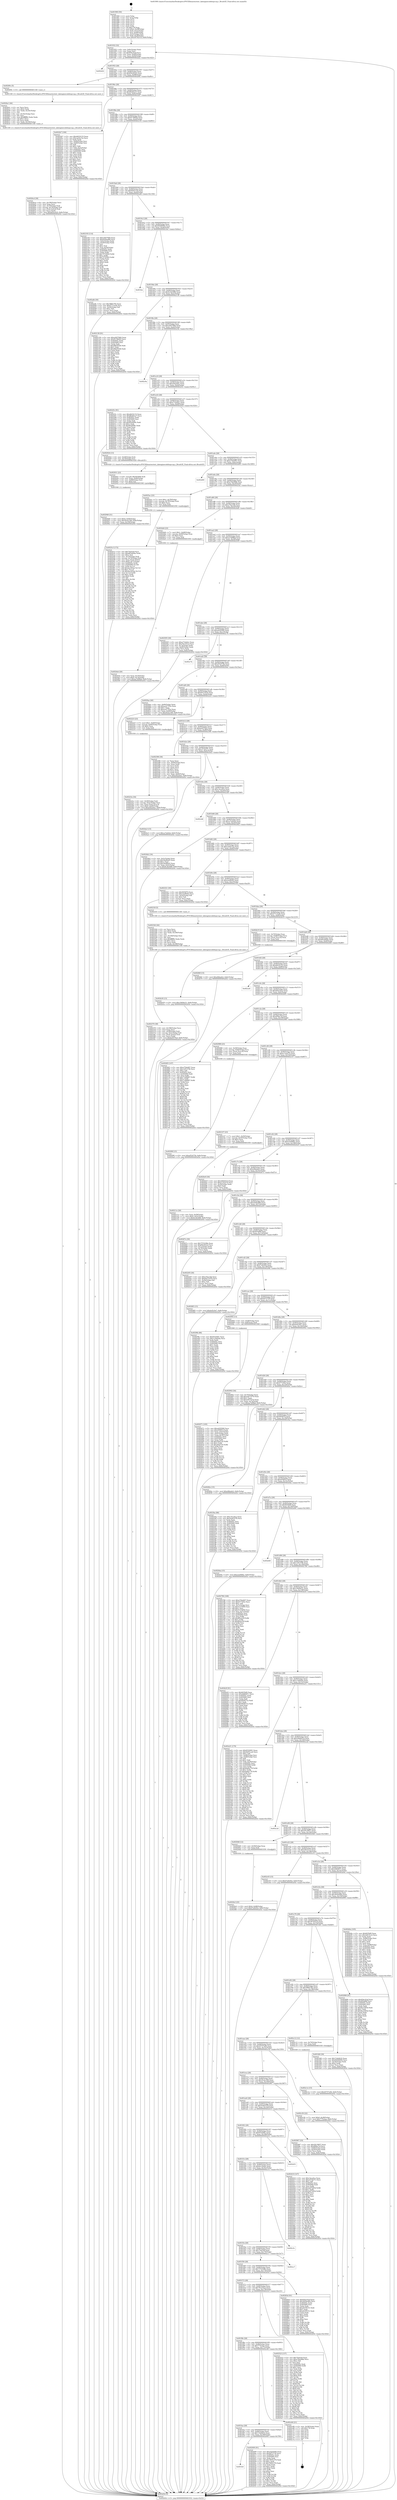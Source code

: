 digraph "0x401900" {
  label = "0x401900 (/mnt/c/Users/mathe/Desktop/tcc/POCII/binaries/extr_labenginecodebspccsg.c_BrushGE_Final-ollvm.out::main(0))"
  labelloc = "t"
  node[shape=record]

  Entry [label="",width=0.3,height=0.3,shape=circle,fillcolor=black,style=filled]
  "0x401932" [label="{
     0x401932 [32]\l
     | [instrs]\l
     &nbsp;&nbsp;0x401932 \<+6\>: mov -0x8c(%rbp),%eax\l
     &nbsp;&nbsp;0x401938 \<+2\>: mov %eax,%ecx\l
     &nbsp;&nbsp;0x40193a \<+6\>: sub $0x83bc43af,%ecx\l
     &nbsp;&nbsp;0x401940 \<+6\>: mov %eax,-0x90(%rbp)\l
     &nbsp;&nbsp;0x401946 \<+6\>: mov %ecx,-0x94(%rbp)\l
     &nbsp;&nbsp;0x40194c \<+6\>: je 0000000000402d22 \<main+0x1422\>\l
  }"]
  "0x402d22" [label="{
     0x402d22\l
  }", style=dashed]
  "0x401952" [label="{
     0x401952 [28]\l
     | [instrs]\l
     &nbsp;&nbsp;0x401952 \<+5\>: jmp 0000000000401957 \<main+0x57\>\l
     &nbsp;&nbsp;0x401957 \<+6\>: mov -0x90(%rbp),%eax\l
     &nbsp;&nbsp;0x40195d \<+5\>: sub $0x85b3b5a5,%eax\l
     &nbsp;&nbsp;0x401962 \<+6\>: mov %eax,-0x98(%rbp)\l
     &nbsp;&nbsp;0x401968 \<+6\>: je 000000000040269c \<main+0xd9c\>\l
  }"]
  Exit [label="",width=0.3,height=0.3,shape=circle,fillcolor=black,style=filled,peripheries=2]
  "0x40269c" [label="{
     0x40269c [5]\l
     | [instrs]\l
     &nbsp;&nbsp;0x40269c \<+5\>: call 0000000000401160 \<next_i\>\l
     | [calls]\l
     &nbsp;&nbsp;0x401160 \{1\} (/mnt/c/Users/mathe/Desktop/tcc/POCII/binaries/extr_labenginecodebspccsg.c_BrushGE_Final-ollvm.out::next_i)\l
  }"]
  "0x40196e" [label="{
     0x40196e [28]\l
     | [instrs]\l
     &nbsp;&nbsp;0x40196e \<+5\>: jmp 0000000000401973 \<main+0x73\>\l
     &nbsp;&nbsp;0x401973 \<+6\>: mov -0x90(%rbp),%eax\l
     &nbsp;&nbsp;0x401979 \<+5\>: sub $0x86282ce7,%eax\l
     &nbsp;&nbsp;0x40197e \<+6\>: mov %eax,-0x9c(%rbp)\l
     &nbsp;&nbsp;0x401984 \<+6\>: je 00000000004022b7 \<main+0x9b7\>\l
  }"]
  "0x402c1e" [label="{
     0x402c1e [15]\l
     | [instrs]\l
     &nbsp;&nbsp;0x402c1e \<+10\>: movl $0x45757a94,-0x8c(%rbp)\l
     &nbsp;&nbsp;0x402c28 \<+5\>: jmp 0000000000402d5d \<main+0x145d\>\l
  }"]
  "0x4022b7" [label="{
     0x4022b7 [106]\l
     | [instrs]\l
     &nbsp;&nbsp;0x4022b7 \<+5\>: mov $0xdbf16133,%eax\l
     &nbsp;&nbsp;0x4022bc \<+5\>: mov $0xcae9a15a,%ecx\l
     &nbsp;&nbsp;0x4022c1 \<+2\>: xor %edx,%edx\l
     &nbsp;&nbsp;0x4022c3 \<+3\>: mov -0x64(%rbp),%esi\l
     &nbsp;&nbsp;0x4022c6 \<+3\>: cmp -0x60(%rbp),%esi\l
     &nbsp;&nbsp;0x4022c9 \<+4\>: setl %dil\l
     &nbsp;&nbsp;0x4022cd \<+4\>: and $0x1,%dil\l
     &nbsp;&nbsp;0x4022d1 \<+4\>: mov %dil,-0x2a(%rbp)\l
     &nbsp;&nbsp;0x4022d5 \<+7\>: mov 0x40505c,%esi\l
     &nbsp;&nbsp;0x4022dc \<+8\>: mov 0x405060,%r8d\l
     &nbsp;&nbsp;0x4022e4 \<+3\>: sub $0x1,%edx\l
     &nbsp;&nbsp;0x4022e7 \<+3\>: mov %esi,%r9d\l
     &nbsp;&nbsp;0x4022ea \<+3\>: add %edx,%r9d\l
     &nbsp;&nbsp;0x4022ed \<+4\>: imul %r9d,%esi\l
     &nbsp;&nbsp;0x4022f1 \<+3\>: and $0x1,%esi\l
     &nbsp;&nbsp;0x4022f4 \<+3\>: cmp $0x0,%esi\l
     &nbsp;&nbsp;0x4022f7 \<+4\>: sete %dil\l
     &nbsp;&nbsp;0x4022fb \<+4\>: cmp $0xa,%r8d\l
     &nbsp;&nbsp;0x4022ff \<+4\>: setl %r10b\l
     &nbsp;&nbsp;0x402303 \<+3\>: mov %dil,%r11b\l
     &nbsp;&nbsp;0x402306 \<+3\>: and %r10b,%r11b\l
     &nbsp;&nbsp;0x402309 \<+3\>: xor %r10b,%dil\l
     &nbsp;&nbsp;0x40230c \<+3\>: or %dil,%r11b\l
     &nbsp;&nbsp;0x40230f \<+4\>: test $0x1,%r11b\l
     &nbsp;&nbsp;0x402313 \<+3\>: cmovne %ecx,%eax\l
     &nbsp;&nbsp;0x402316 \<+6\>: mov %eax,-0x8c(%rbp)\l
     &nbsp;&nbsp;0x40231c \<+5\>: jmp 0000000000402d5d \<main+0x145d\>\l
  }"]
  "0x40198a" [label="{
     0x40198a [28]\l
     | [instrs]\l
     &nbsp;&nbsp;0x40198a \<+5\>: jmp 000000000040198f \<main+0x8f\>\l
     &nbsp;&nbsp;0x40198f \<+6\>: mov -0x90(%rbp),%eax\l
     &nbsp;&nbsp;0x401995 \<+5\>: sub $0x9178fd50,%eax\l
     &nbsp;&nbsp;0x40199a \<+6\>: mov %eax,-0xa0(%rbp)\l
     &nbsp;&nbsp;0x4019a0 \<+6\>: je 0000000000402193 \<main+0x893\>\l
  }"]
  "0x402b30" [label="{
     0x402b30 [15]\l
     | [instrs]\l
     &nbsp;&nbsp;0x402b30 \<+10\>: movl $0x19494e31,-0x8c(%rbp)\l
     &nbsp;&nbsp;0x402b3a \<+5\>: jmp 0000000000402d5d \<main+0x145d\>\l
  }"]
  "0x402193" [label="{
     0x402193 [114]\l
     | [instrs]\l
     &nbsp;&nbsp;0x402193 \<+5\>: mov $0xa2657660,%eax\l
     &nbsp;&nbsp;0x402198 \<+5\>: mov $0xeb56ad89,%ecx\l
     &nbsp;&nbsp;0x40219d \<+3\>: mov -0x5c(%rbp),%edx\l
     &nbsp;&nbsp;0x4021a0 \<+3\>: cmp -0x50(%rbp),%edx\l
     &nbsp;&nbsp;0x4021a3 \<+4\>: setl %sil\l
     &nbsp;&nbsp;0x4021a7 \<+4\>: and $0x1,%sil\l
     &nbsp;&nbsp;0x4021ab \<+4\>: mov %sil,-0x2b(%rbp)\l
     &nbsp;&nbsp;0x4021af \<+7\>: mov 0x40505c,%edx\l
     &nbsp;&nbsp;0x4021b6 \<+7\>: mov 0x405060,%edi\l
     &nbsp;&nbsp;0x4021bd \<+3\>: mov %edx,%r8d\l
     &nbsp;&nbsp;0x4021c0 \<+7\>: add $0x7572f363,%r8d\l
     &nbsp;&nbsp;0x4021c7 \<+4\>: sub $0x1,%r8d\l
     &nbsp;&nbsp;0x4021cb \<+7\>: sub $0x7572f363,%r8d\l
     &nbsp;&nbsp;0x4021d2 \<+4\>: imul %r8d,%edx\l
     &nbsp;&nbsp;0x4021d6 \<+3\>: and $0x1,%edx\l
     &nbsp;&nbsp;0x4021d9 \<+3\>: cmp $0x0,%edx\l
     &nbsp;&nbsp;0x4021dc \<+4\>: sete %sil\l
     &nbsp;&nbsp;0x4021e0 \<+3\>: cmp $0xa,%edi\l
     &nbsp;&nbsp;0x4021e3 \<+4\>: setl %r9b\l
     &nbsp;&nbsp;0x4021e7 \<+3\>: mov %sil,%r10b\l
     &nbsp;&nbsp;0x4021ea \<+3\>: and %r9b,%r10b\l
     &nbsp;&nbsp;0x4021ed \<+3\>: xor %r9b,%sil\l
     &nbsp;&nbsp;0x4021f0 \<+3\>: or %sil,%r10b\l
     &nbsp;&nbsp;0x4021f3 \<+4\>: test $0x1,%r10b\l
     &nbsp;&nbsp;0x4021f7 \<+3\>: cmovne %ecx,%eax\l
     &nbsp;&nbsp;0x4021fa \<+6\>: mov %eax,-0x8c(%rbp)\l
     &nbsp;&nbsp;0x402200 \<+5\>: jmp 0000000000402d5d \<main+0x145d\>\l
  }"]
  "0x4019a6" [label="{
     0x4019a6 [28]\l
     | [instrs]\l
     &nbsp;&nbsp;0x4019a6 \<+5\>: jmp 00000000004019ab \<main+0xab\>\l
     &nbsp;&nbsp;0x4019ab \<+6\>: mov -0x90(%rbp),%eax\l
     &nbsp;&nbsp;0x4019b1 \<+5\>: sub $0x92f31ca4,%eax\l
     &nbsp;&nbsp;0x4019b6 \<+6\>: mov %eax,-0xa4(%rbp)\l
     &nbsp;&nbsp;0x4019bc \<+6\>: je 0000000000402afb \<main+0x11fb\>\l
  }"]
  "0x4029e2" [label="{
     0x4029e2 [25]\l
     | [instrs]\l
     &nbsp;&nbsp;0x4029e2 \<+10\>: movl $0x0,-0x88(%rbp)\l
     &nbsp;&nbsp;0x4029ec \<+10\>: movl $0xf7a9e922,-0x8c(%rbp)\l
     &nbsp;&nbsp;0x4029f6 \<+5\>: jmp 0000000000402d5d \<main+0x145d\>\l
  }"]
  "0x402afb" [label="{
     0x402afb [30]\l
     | [instrs]\l
     &nbsp;&nbsp;0x402afb \<+5\>: mov $0x38f0e782,%eax\l
     &nbsp;&nbsp;0x402b00 \<+5\>: mov $0xd77c3cd4,%ecx\l
     &nbsp;&nbsp;0x402b05 \<+3\>: mov -0x29(%rbp),%dl\l
     &nbsp;&nbsp;0x402b08 \<+3\>: test $0x1,%dl\l
     &nbsp;&nbsp;0x402b0b \<+3\>: cmovne %ecx,%eax\l
     &nbsp;&nbsp;0x402b0e \<+6\>: mov %eax,-0x8c(%rbp)\l
     &nbsp;&nbsp;0x402b14 \<+5\>: jmp 0000000000402d5d \<main+0x145d\>\l
  }"]
  "0x4019c2" [label="{
     0x4019c2 [28]\l
     | [instrs]\l
     &nbsp;&nbsp;0x4019c2 \<+5\>: jmp 00000000004019c7 \<main+0xc7\>\l
     &nbsp;&nbsp;0x4019c7 \<+6\>: mov -0x90(%rbp),%eax\l
     &nbsp;&nbsp;0x4019cd \<+5\>: sub $0x94568492,%eax\l
     &nbsp;&nbsp;0x4019d2 \<+6\>: mov %eax,-0xa8(%rbp)\l
     &nbsp;&nbsp;0x4019d8 \<+6\>: je 0000000000401fee \<main+0x6ee\>\l
  }"]
  "0x40299f" [label="{
     0x40299f [15]\l
     | [instrs]\l
     &nbsp;&nbsp;0x40299f \<+10\>: movl $0xaf52475b,-0x8c(%rbp)\l
     &nbsp;&nbsp;0x4029a9 \<+5\>: jmp 0000000000402d5d \<main+0x145d\>\l
  }"]
  "0x401fee" [label="{
     0x401fee\l
  }", style=dashed]
  "0x4019de" [label="{
     0x4019de [28]\l
     | [instrs]\l
     &nbsp;&nbsp;0x4019de \<+5\>: jmp 00000000004019e3 \<main+0xe3\>\l
     &nbsp;&nbsp;0x4019e3 \<+6\>: mov -0x90(%rbp),%eax\l
     &nbsp;&nbsp;0x4019e9 \<+5\>: sub $0x9c3b3d66,%eax\l
     &nbsp;&nbsp;0x4019ee \<+6\>: mov %eax,-0xac(%rbp)\l
     &nbsp;&nbsp;0x4019f4 \<+6\>: je 0000000000402138 \<main+0x838\>\l
  }"]
  "0x402948" [label="{
     0x402948 [31]\l
     | [instrs]\l
     &nbsp;&nbsp;0x402948 \<+10\>: movl $0x0,-0x84(%rbp)\l
     &nbsp;&nbsp;0x402952 \<+10\>: movl $0x50cbc349,-0x8c(%rbp)\l
     &nbsp;&nbsp;0x40295c \<+6\>: mov %eax,-0x194(%rbp)\l
     &nbsp;&nbsp;0x402962 \<+5\>: jmp 0000000000402d5d \<main+0x145d\>\l
  }"]
  "0x402138" [label="{
     0x402138 [91]\l
     | [instrs]\l
     &nbsp;&nbsp;0x402138 \<+5\>: mov $0xa2657660,%eax\l
     &nbsp;&nbsp;0x40213d \<+5\>: mov $0x9178fd50,%ecx\l
     &nbsp;&nbsp;0x402142 \<+7\>: mov 0x40505c,%edx\l
     &nbsp;&nbsp;0x402149 \<+7\>: mov 0x405060,%esi\l
     &nbsp;&nbsp;0x402150 \<+2\>: mov %edx,%edi\l
     &nbsp;&nbsp;0x402152 \<+6\>: sub $0xd9b20326,%edi\l
     &nbsp;&nbsp;0x402158 \<+3\>: sub $0x1,%edi\l
     &nbsp;&nbsp;0x40215b \<+6\>: add $0xd9b20326,%edi\l
     &nbsp;&nbsp;0x402161 \<+3\>: imul %edi,%edx\l
     &nbsp;&nbsp;0x402164 \<+3\>: and $0x1,%edx\l
     &nbsp;&nbsp;0x402167 \<+3\>: cmp $0x0,%edx\l
     &nbsp;&nbsp;0x40216a \<+4\>: sete %r8b\l
     &nbsp;&nbsp;0x40216e \<+3\>: cmp $0xa,%esi\l
     &nbsp;&nbsp;0x402171 \<+4\>: setl %r9b\l
     &nbsp;&nbsp;0x402175 \<+3\>: mov %r8b,%r10b\l
     &nbsp;&nbsp;0x402178 \<+3\>: and %r9b,%r10b\l
     &nbsp;&nbsp;0x40217b \<+3\>: xor %r9b,%r8b\l
     &nbsp;&nbsp;0x40217e \<+3\>: or %r8b,%r10b\l
     &nbsp;&nbsp;0x402181 \<+4\>: test $0x1,%r10b\l
     &nbsp;&nbsp;0x402185 \<+3\>: cmovne %ecx,%eax\l
     &nbsp;&nbsp;0x402188 \<+6\>: mov %eax,-0x8c(%rbp)\l
     &nbsp;&nbsp;0x40218e \<+5\>: jmp 0000000000402d5d \<main+0x145d\>\l
  }"]
  "0x4019fa" [label="{
     0x4019fa [28]\l
     | [instrs]\l
     &nbsp;&nbsp;0x4019fa \<+5\>: jmp 00000000004019ff \<main+0xff\>\l
     &nbsp;&nbsp;0x4019ff \<+6\>: mov -0x90(%rbp),%eax\l
     &nbsp;&nbsp;0x401a05 \<+5\>: sub $0xa2657660,%eax\l
     &nbsp;&nbsp;0x401a0a \<+6\>: mov %eax,-0xb0(%rbp)\l
     &nbsp;&nbsp;0x401a10 \<+6\>: je 0000000000402c9a \<main+0x139a\>\l
  }"]
  "0x402931" [label="{
     0x402931 [23]\l
     | [instrs]\l
     &nbsp;&nbsp;0x402931 \<+10\>: movabs $0x4030b6,%rdi\l
     &nbsp;&nbsp;0x40293b \<+3\>: mov %eax,-0x80(%rbp)\l
     &nbsp;&nbsp;0x40293e \<+3\>: mov -0x80(%rbp),%esi\l
     &nbsp;&nbsp;0x402941 \<+2\>: mov $0x0,%al\l
     &nbsp;&nbsp;0x402943 \<+5\>: call 0000000000401040 \<printf@plt\>\l
     | [calls]\l
     &nbsp;&nbsp;0x401040 \{1\} (unknown)\l
  }"]
  "0x402c9a" [label="{
     0x402c9a\l
  }", style=dashed]
  "0x401a16" [label="{
     0x401a16 [28]\l
     | [instrs]\l
     &nbsp;&nbsp;0x401a16 \<+5\>: jmp 0000000000401a1b \<main+0x11b\>\l
     &nbsp;&nbsp;0x401a1b \<+6\>: mov -0x90(%rbp),%eax\l
     &nbsp;&nbsp;0x401a21 \<+5\>: sub $0xa5b2ebec,%eax\l
     &nbsp;&nbsp;0x401a26 \<+6\>: mov %eax,-0xb4(%rbp)\l
     &nbsp;&nbsp;0x401a2c \<+6\>: je 000000000040225c \<main+0x95c\>\l
  }"]
  "0x4026cd" [label="{
     0x4026cd [38]\l
     | [instrs]\l
     &nbsp;&nbsp;0x4026cd \<+6\>: mov -0x190(%rbp),%ecx\l
     &nbsp;&nbsp;0x4026d3 \<+3\>: imul %eax,%ecx\l
     &nbsp;&nbsp;0x4026d6 \<+4\>: mov -0x70(%rbp),%rdi\l
     &nbsp;&nbsp;0x4026da \<+4\>: movslq -0x74(%rbp),%r8\l
     &nbsp;&nbsp;0x4026de \<+4\>: mov (%rdi,%r8,8),%rdi\l
     &nbsp;&nbsp;0x4026e2 \<+2\>: mov %ecx,(%rdi)\l
     &nbsp;&nbsp;0x4026e4 \<+10\>: movl $0xdd5ecb22,-0x8c(%rbp)\l
     &nbsp;&nbsp;0x4026ee \<+5\>: jmp 0000000000402d5d \<main+0x145d\>\l
  }"]
  "0x40225c" [label="{
     0x40225c [91]\l
     | [instrs]\l
     &nbsp;&nbsp;0x40225c \<+5\>: mov $0xdbf16133,%eax\l
     &nbsp;&nbsp;0x402261 \<+5\>: mov $0x86282ce7,%ecx\l
     &nbsp;&nbsp;0x402266 \<+7\>: mov 0x40505c,%edx\l
     &nbsp;&nbsp;0x40226d \<+7\>: mov 0x405060,%esi\l
     &nbsp;&nbsp;0x402274 \<+2\>: mov %edx,%edi\l
     &nbsp;&nbsp;0x402276 \<+6\>: add $0xf93d499c,%edi\l
     &nbsp;&nbsp;0x40227c \<+3\>: sub $0x1,%edi\l
     &nbsp;&nbsp;0x40227f \<+6\>: sub $0xf93d499c,%edi\l
     &nbsp;&nbsp;0x402285 \<+3\>: imul %edi,%edx\l
     &nbsp;&nbsp;0x402288 \<+3\>: and $0x1,%edx\l
     &nbsp;&nbsp;0x40228b \<+3\>: cmp $0x0,%edx\l
     &nbsp;&nbsp;0x40228e \<+4\>: sete %r8b\l
     &nbsp;&nbsp;0x402292 \<+3\>: cmp $0xa,%esi\l
     &nbsp;&nbsp;0x402295 \<+4\>: setl %r9b\l
     &nbsp;&nbsp;0x402299 \<+3\>: mov %r8b,%r10b\l
     &nbsp;&nbsp;0x40229c \<+3\>: and %r9b,%r10b\l
     &nbsp;&nbsp;0x40229f \<+3\>: xor %r9b,%r8b\l
     &nbsp;&nbsp;0x4022a2 \<+3\>: or %r8b,%r10b\l
     &nbsp;&nbsp;0x4022a5 \<+4\>: test $0x1,%r10b\l
     &nbsp;&nbsp;0x4022a9 \<+3\>: cmovne %ecx,%eax\l
     &nbsp;&nbsp;0x4022ac \<+6\>: mov %eax,-0x8c(%rbp)\l
     &nbsp;&nbsp;0x4022b2 \<+5\>: jmp 0000000000402d5d \<main+0x145d\>\l
  }"]
  "0x401a32" [label="{
     0x401a32 [28]\l
     | [instrs]\l
     &nbsp;&nbsp;0x401a32 \<+5\>: jmp 0000000000401a37 \<main+0x137\>\l
     &nbsp;&nbsp;0x401a37 \<+6\>: mov -0x90(%rbp),%eax\l
     &nbsp;&nbsp;0x401a3d \<+5\>: sub $0xa710a9a1,%eax\l
     &nbsp;&nbsp;0x401a42 \<+6\>: mov %eax,-0xb8(%rbp)\l
     &nbsp;&nbsp;0x401a48 \<+6\>: je 0000000000402924 \<main+0x1024\>\l
  }"]
  "0x4026a1" [label="{
     0x4026a1 [44]\l
     | [instrs]\l
     &nbsp;&nbsp;0x4026a1 \<+2\>: xor %ecx,%ecx\l
     &nbsp;&nbsp;0x4026a3 \<+5\>: mov $0x2,%edx\l
     &nbsp;&nbsp;0x4026a8 \<+6\>: mov %edx,-0x18c(%rbp)\l
     &nbsp;&nbsp;0x4026ae \<+1\>: cltd\l
     &nbsp;&nbsp;0x4026af \<+6\>: mov -0x18c(%rbp),%esi\l
     &nbsp;&nbsp;0x4026b5 \<+2\>: idiv %esi\l
     &nbsp;&nbsp;0x4026b7 \<+6\>: imul $0xfffffffe,%edx,%edx\l
     &nbsp;&nbsp;0x4026bd \<+3\>: sub $0x1,%ecx\l
     &nbsp;&nbsp;0x4026c0 \<+2\>: sub %ecx,%edx\l
     &nbsp;&nbsp;0x4026c2 \<+6\>: mov %edx,-0x190(%rbp)\l
     &nbsp;&nbsp;0x4026c8 \<+5\>: call 0000000000401160 \<next_i\>\l
     | [calls]\l
     &nbsp;&nbsp;0x401160 \{1\} (/mnt/c/Users/mathe/Desktop/tcc/POCII/binaries/extr_labenginecodebspccsg.c_BrushGE_Final-ollvm.out::next_i)\l
  }"]
  "0x402924" [label="{
     0x402924 [13]\l
     | [instrs]\l
     &nbsp;&nbsp;0x402924 \<+4\>: mov -0x58(%rbp),%rdi\l
     &nbsp;&nbsp;0x402928 \<+4\>: mov -0x70(%rbp),%rsi\l
     &nbsp;&nbsp;0x40292c \<+5\>: call 0000000000401620 \<BrushGE\>\l
     | [calls]\l
     &nbsp;&nbsp;0x401620 \{1\} (/mnt/c/Users/mathe/Desktop/tcc/POCII/binaries/extr_labenginecodebspccsg.c_BrushGE_Final-ollvm.out::BrushGE)\l
  }"]
  "0x401a4e" [label="{
     0x401a4e [28]\l
     | [instrs]\l
     &nbsp;&nbsp;0x401a4e \<+5\>: jmp 0000000000401a53 \<main+0x153\>\l
     &nbsp;&nbsp;0x401a53 \<+6\>: mov -0x90(%rbp),%eax\l
     &nbsp;&nbsp;0x401a59 \<+5\>: sub $0xa754e847,%eax\l
     &nbsp;&nbsp;0x401a5e \<+6\>: mov %eax,-0xbc(%rbp)\l
     &nbsp;&nbsp;0x401a64 \<+6\>: je 0000000000402d00 \<main+0x1400\>\l
  }"]
  "0x4025c3" [label="{
     0x4025c3 [172]\l
     | [instrs]\l
     &nbsp;&nbsp;0x4025c3 \<+5\>: mov $0x70af1fef,%ecx\l
     &nbsp;&nbsp;0x4025c8 \<+5\>: mov $0xd81b00da,%edx\l
     &nbsp;&nbsp;0x4025cd \<+3\>: mov $0x1,%sil\l
     &nbsp;&nbsp;0x4025d0 \<+4\>: mov -0x70(%rbp),%rdi\l
     &nbsp;&nbsp;0x4025d4 \<+4\>: movslq -0x74(%rbp),%r8\l
     &nbsp;&nbsp;0x4025d8 \<+4\>: mov %rax,(%rdi,%r8,8)\l
     &nbsp;&nbsp;0x4025dc \<+7\>: movl $0x0,-0x7c(%rbp)\l
     &nbsp;&nbsp;0x4025e3 \<+8\>: mov 0x40505c,%r9d\l
     &nbsp;&nbsp;0x4025eb \<+8\>: mov 0x405060,%r10d\l
     &nbsp;&nbsp;0x4025f3 \<+3\>: mov %r9d,%r11d\l
     &nbsp;&nbsp;0x4025f6 \<+7\>: add $0x4ac293ae,%r11d\l
     &nbsp;&nbsp;0x4025fd \<+4\>: sub $0x1,%r11d\l
     &nbsp;&nbsp;0x402601 \<+7\>: sub $0x4ac293ae,%r11d\l
     &nbsp;&nbsp;0x402608 \<+4\>: imul %r11d,%r9d\l
     &nbsp;&nbsp;0x40260c \<+4\>: and $0x1,%r9d\l
     &nbsp;&nbsp;0x402610 \<+4\>: cmp $0x0,%r9d\l
     &nbsp;&nbsp;0x402614 \<+3\>: sete %bl\l
     &nbsp;&nbsp;0x402617 \<+4\>: cmp $0xa,%r10d\l
     &nbsp;&nbsp;0x40261b \<+4\>: setl %r14b\l
     &nbsp;&nbsp;0x40261f \<+3\>: mov %bl,%r15b\l
     &nbsp;&nbsp;0x402622 \<+4\>: xor $0xff,%r15b\l
     &nbsp;&nbsp;0x402626 \<+3\>: mov %r14b,%r12b\l
     &nbsp;&nbsp;0x402629 \<+4\>: xor $0xff,%r12b\l
     &nbsp;&nbsp;0x40262d \<+4\>: xor $0x1,%sil\l
     &nbsp;&nbsp;0x402631 \<+3\>: mov %r15b,%r13b\l
     &nbsp;&nbsp;0x402634 \<+4\>: and $0xff,%r13b\l
     &nbsp;&nbsp;0x402638 \<+3\>: and %sil,%bl\l
     &nbsp;&nbsp;0x40263b \<+3\>: mov %r12b,%al\l
     &nbsp;&nbsp;0x40263e \<+2\>: and $0xff,%al\l
     &nbsp;&nbsp;0x402640 \<+3\>: and %sil,%r14b\l
     &nbsp;&nbsp;0x402643 \<+3\>: or %bl,%r13b\l
     &nbsp;&nbsp;0x402646 \<+3\>: or %r14b,%al\l
     &nbsp;&nbsp;0x402649 \<+3\>: xor %al,%r13b\l
     &nbsp;&nbsp;0x40264c \<+3\>: or %r12b,%r15b\l
     &nbsp;&nbsp;0x40264f \<+4\>: xor $0xff,%r15b\l
     &nbsp;&nbsp;0x402653 \<+4\>: or $0x1,%sil\l
     &nbsp;&nbsp;0x402657 \<+3\>: and %sil,%r15b\l
     &nbsp;&nbsp;0x40265a \<+3\>: or %r15b,%r13b\l
     &nbsp;&nbsp;0x40265d \<+4\>: test $0x1,%r13b\l
     &nbsp;&nbsp;0x402661 \<+3\>: cmovne %edx,%ecx\l
     &nbsp;&nbsp;0x402664 \<+6\>: mov %ecx,-0x8c(%rbp)\l
     &nbsp;&nbsp;0x40266a \<+5\>: jmp 0000000000402d5d \<main+0x145d\>\l
  }"]
  "0x402d00" [label="{
     0x402d00\l
  }", style=dashed]
  "0x401a6a" [label="{
     0x401a6a [28]\l
     | [instrs]\l
     &nbsp;&nbsp;0x401a6a \<+5\>: jmp 0000000000401a6f \<main+0x16f\>\l
     &nbsp;&nbsp;0x401a6f \<+6\>: mov -0x90(%rbp),%eax\l
     &nbsp;&nbsp;0x401a75 \<+5\>: sub $0xa7bb28db,%eax\l
     &nbsp;&nbsp;0x401a7a \<+6\>: mov %eax,-0xc0(%rbp)\l
     &nbsp;&nbsp;0x401a80 \<+6\>: je 00000000004025ac \<main+0xcac\>\l
  }"]
  "0x4024eb" [label="{
     0x4024eb [26]\l
     | [instrs]\l
     &nbsp;&nbsp;0x4024eb \<+4\>: mov %rax,-0x70(%rbp)\l
     &nbsp;&nbsp;0x4024ef \<+7\>: movl $0x0,-0x74(%rbp)\l
     &nbsp;&nbsp;0x4024f6 \<+10\>: movl $0xaa7d08bd,-0x8c(%rbp)\l
     &nbsp;&nbsp;0x402500 \<+5\>: jmp 0000000000402d5d \<main+0x145d\>\l
  }"]
  "0x4025ac" [label="{
     0x4025ac [23]\l
     | [instrs]\l
     &nbsp;&nbsp;0x4025ac \<+7\>: movl $0x1,-0x78(%rbp)\l
     &nbsp;&nbsp;0x4025b3 \<+4\>: movslq -0x78(%rbp),%rax\l
     &nbsp;&nbsp;0x4025b7 \<+4\>: shl $0x2,%rax\l
     &nbsp;&nbsp;0x4025bb \<+3\>: mov %rax,%rdi\l
     &nbsp;&nbsp;0x4025be \<+5\>: call 0000000000401050 \<malloc@plt\>\l
     | [calls]\l
     &nbsp;&nbsp;0x401050 \{1\} (unknown)\l
  }"]
  "0x401a86" [label="{
     0x401a86 [28]\l
     | [instrs]\l
     &nbsp;&nbsp;0x401a86 \<+5\>: jmp 0000000000401a8b \<main+0x18b\>\l
     &nbsp;&nbsp;0x401a8b \<+6\>: mov -0x90(%rbp),%eax\l
     &nbsp;&nbsp;0x401a91 \<+5\>: sub $0xa7fea1db,%eax\l
     &nbsp;&nbsp;0x401a96 \<+6\>: mov %eax,-0xc4(%rbp)\l
     &nbsp;&nbsp;0x401a9c \<+6\>: je 00000000004024d4 \<main+0xbd4\>\l
  }"]
  "0x402370" [label="{
     0x402370 [38]\l
     | [instrs]\l
     &nbsp;&nbsp;0x402370 \<+6\>: mov -0x188(%rbp),%ecx\l
     &nbsp;&nbsp;0x402376 \<+3\>: imul %eax,%ecx\l
     &nbsp;&nbsp;0x402379 \<+4\>: mov -0x58(%rbp),%rdi\l
     &nbsp;&nbsp;0x40237d \<+4\>: movslq -0x5c(%rbp),%r8\l
     &nbsp;&nbsp;0x402381 \<+4\>: mov (%rdi,%r8,8),%rdi\l
     &nbsp;&nbsp;0x402385 \<+2\>: mov %ecx,(%rdi)\l
     &nbsp;&nbsp;0x402387 \<+10\>: movl $0xbe0570a3,-0x8c(%rbp)\l
     &nbsp;&nbsp;0x402391 \<+5\>: jmp 0000000000402d5d \<main+0x145d\>\l
  }"]
  "0x4024d4" [label="{
     0x4024d4 [23]\l
     | [instrs]\l
     &nbsp;&nbsp;0x4024d4 \<+7\>: movl $0x1,-0x68(%rbp)\l
     &nbsp;&nbsp;0x4024db \<+4\>: movslq -0x68(%rbp),%rax\l
     &nbsp;&nbsp;0x4024df \<+4\>: shl $0x3,%rax\l
     &nbsp;&nbsp;0x4024e3 \<+3\>: mov %rax,%rdi\l
     &nbsp;&nbsp;0x4024e6 \<+5\>: call 0000000000401050 \<malloc@plt\>\l
     | [calls]\l
     &nbsp;&nbsp;0x401050 \{1\} (unknown)\l
  }"]
  "0x401aa2" [label="{
     0x401aa2 [28]\l
     | [instrs]\l
     &nbsp;&nbsp;0x401aa2 \<+5\>: jmp 0000000000401aa7 \<main+0x1a7\>\l
     &nbsp;&nbsp;0x401aa7 \<+6\>: mov -0x90(%rbp),%eax\l
     &nbsp;&nbsp;0x401aad \<+5\>: sub $0xaa7d08bd,%eax\l
     &nbsp;&nbsp;0x401ab2 \<+6\>: mov %eax,-0xc8(%rbp)\l
     &nbsp;&nbsp;0x401ab8 \<+6\>: je 0000000000402505 \<main+0xc05\>\l
  }"]
  "0x402344" [label="{
     0x402344 [44]\l
     | [instrs]\l
     &nbsp;&nbsp;0x402344 \<+2\>: xor %ecx,%ecx\l
     &nbsp;&nbsp;0x402346 \<+5\>: mov $0x2,%edx\l
     &nbsp;&nbsp;0x40234b \<+6\>: mov %edx,-0x184(%rbp)\l
     &nbsp;&nbsp;0x402351 \<+1\>: cltd\l
     &nbsp;&nbsp;0x402352 \<+6\>: mov -0x184(%rbp),%esi\l
     &nbsp;&nbsp;0x402358 \<+2\>: idiv %esi\l
     &nbsp;&nbsp;0x40235a \<+6\>: imul $0xfffffffe,%edx,%edx\l
     &nbsp;&nbsp;0x402360 \<+3\>: sub $0x1,%ecx\l
     &nbsp;&nbsp;0x402363 \<+2\>: sub %ecx,%edx\l
     &nbsp;&nbsp;0x402365 \<+6\>: mov %edx,-0x188(%rbp)\l
     &nbsp;&nbsp;0x40236b \<+5\>: call 0000000000401160 \<next_i\>\l
     | [calls]\l
     &nbsp;&nbsp;0x401160 \{1\} (/mnt/c/Users/mathe/Desktop/tcc/POCII/binaries/extr_labenginecodebspccsg.c_BrushGE_Final-ollvm.out::next_i)\l
  }"]
  "0x402505" [label="{
     0x402505 [30]\l
     | [instrs]\l
     &nbsp;&nbsp;0x402505 \<+5\>: mov $0xa710a9a1,%eax\l
     &nbsp;&nbsp;0x40250a \<+5\>: mov $0x76c233c2,%ecx\l
     &nbsp;&nbsp;0x40250f \<+3\>: mov -0x74(%rbp),%edx\l
     &nbsp;&nbsp;0x402512 \<+3\>: cmp -0x68(%rbp),%edx\l
     &nbsp;&nbsp;0x402515 \<+3\>: cmovl %ecx,%eax\l
     &nbsp;&nbsp;0x402518 \<+6\>: mov %eax,-0x8c(%rbp)\l
     &nbsp;&nbsp;0x40251e \<+5\>: jmp 0000000000402d5d \<main+0x145d\>\l
  }"]
  "0x401abe" [label="{
     0x401abe [28]\l
     | [instrs]\l
     &nbsp;&nbsp;0x401abe \<+5\>: jmp 0000000000401ac3 \<main+0x1c3\>\l
     &nbsp;&nbsp;0x401ac3 \<+6\>: mov -0x90(%rbp),%eax\l
     &nbsp;&nbsp;0x401ac9 \<+5\>: sub $0xad25f360,%eax\l
     &nbsp;&nbsp;0x401ace \<+6\>: mov %eax,-0xcc(%rbp)\l
     &nbsp;&nbsp;0x401ad4 \<+6\>: je 0000000000402c7b \<main+0x137b\>\l
  }"]
  "0x40223a" [label="{
     0x40223a [34]\l
     | [instrs]\l
     &nbsp;&nbsp;0x40223a \<+4\>: mov -0x58(%rbp),%rdi\l
     &nbsp;&nbsp;0x40223e \<+4\>: movslq -0x5c(%rbp),%rcx\l
     &nbsp;&nbsp;0x402242 \<+4\>: mov %rax,(%rdi,%rcx,8)\l
     &nbsp;&nbsp;0x402246 \<+7\>: movl $0x0,-0x64(%rbp)\l
     &nbsp;&nbsp;0x40224d \<+10\>: movl $0xa5b2ebec,-0x8c(%rbp)\l
     &nbsp;&nbsp;0x402257 \<+5\>: jmp 0000000000402d5d \<main+0x145d\>\l
  }"]
  "0x402c7b" [label="{
     0x402c7b\l
  }", style=dashed]
  "0x401ada" [label="{
     0x401ada [28]\l
     | [instrs]\l
     &nbsp;&nbsp;0x401ada \<+5\>: jmp 0000000000401adf \<main+0x1df\>\l
     &nbsp;&nbsp;0x401adf \<+6\>: mov -0x90(%rbp),%eax\l
     &nbsp;&nbsp;0x401ae5 \<+5\>: sub $0xaf52475b,%eax\l
     &nbsp;&nbsp;0x401aea \<+6\>: mov %eax,-0xd0(%rbp)\l
     &nbsp;&nbsp;0x401af0 \<+6\>: je 00000000004029ae \<main+0x10ae\>\l
  }"]
  "0x40211e" [label="{
     0x40211e [26]\l
     | [instrs]\l
     &nbsp;&nbsp;0x40211e \<+4\>: mov %rax,-0x58(%rbp)\l
     &nbsp;&nbsp;0x402122 \<+7\>: movl $0x0,-0x5c(%rbp)\l
     &nbsp;&nbsp;0x402129 \<+10\>: movl $0x9c3b3d66,-0x8c(%rbp)\l
     &nbsp;&nbsp;0x402133 \<+5\>: jmp 0000000000402d5d \<main+0x145d\>\l
  }"]
  "0x4029ae" [label="{
     0x4029ae [40]\l
     | [instrs]\l
     &nbsp;&nbsp;0x4029ae \<+6\>: mov -0x84(%rbp),%eax\l
     &nbsp;&nbsp;0x4029b4 \<+5\>: add $0xacd1703a,%eax\l
     &nbsp;&nbsp;0x4029b9 \<+3\>: add $0x1,%eax\l
     &nbsp;&nbsp;0x4029bc \<+5\>: sub $0xacd1703a,%eax\l
     &nbsp;&nbsp;0x4029c1 \<+6\>: mov %eax,-0x84(%rbp)\l
     &nbsp;&nbsp;0x4029c7 \<+10\>: movl $0x50cbc349,-0x8c(%rbp)\l
     &nbsp;&nbsp;0x4029d1 \<+5\>: jmp 0000000000402d5d \<main+0x145d\>\l
  }"]
  "0x401af6" [label="{
     0x401af6 [28]\l
     | [instrs]\l
     &nbsp;&nbsp;0x401af6 \<+5\>: jmp 0000000000401afb \<main+0x1fb\>\l
     &nbsp;&nbsp;0x401afb \<+6\>: mov -0x90(%rbp),%eax\l
     &nbsp;&nbsp;0x401b01 \<+5\>: sub $0xb9151876,%eax\l
     &nbsp;&nbsp;0x401b06 \<+6\>: mov %eax,-0xd4(%rbp)\l
     &nbsp;&nbsp;0x401b0c \<+6\>: je 0000000000402223 \<main+0x923\>\l
  }"]
  "0x402071" [label="{
     0x402071 [105]\l
     | [instrs]\l
     &nbsp;&nbsp;0x402071 \<+5\>: mov $0xad25f360,%ecx\l
     &nbsp;&nbsp;0x402076 \<+5\>: mov $0xe05891f,%edx\l
     &nbsp;&nbsp;0x40207b \<+3\>: mov %eax,-0x4c(%rbp)\l
     &nbsp;&nbsp;0x40207e \<+3\>: mov -0x4c(%rbp),%eax\l
     &nbsp;&nbsp;0x402081 \<+3\>: mov %eax,-0x30(%rbp)\l
     &nbsp;&nbsp;0x402084 \<+7\>: mov 0x40505c,%eax\l
     &nbsp;&nbsp;0x40208b \<+7\>: mov 0x405060,%esi\l
     &nbsp;&nbsp;0x402092 \<+3\>: mov %eax,%r8d\l
     &nbsp;&nbsp;0x402095 \<+7\>: add $0x29eb7e0,%r8d\l
     &nbsp;&nbsp;0x40209c \<+4\>: sub $0x1,%r8d\l
     &nbsp;&nbsp;0x4020a0 \<+7\>: sub $0x29eb7e0,%r8d\l
     &nbsp;&nbsp;0x4020a7 \<+4\>: imul %r8d,%eax\l
     &nbsp;&nbsp;0x4020ab \<+3\>: and $0x1,%eax\l
     &nbsp;&nbsp;0x4020ae \<+3\>: cmp $0x0,%eax\l
     &nbsp;&nbsp;0x4020b1 \<+4\>: sete %r9b\l
     &nbsp;&nbsp;0x4020b5 \<+3\>: cmp $0xa,%esi\l
     &nbsp;&nbsp;0x4020b8 \<+4\>: setl %r10b\l
     &nbsp;&nbsp;0x4020bc \<+3\>: mov %r9b,%r11b\l
     &nbsp;&nbsp;0x4020bf \<+3\>: and %r10b,%r11b\l
     &nbsp;&nbsp;0x4020c2 \<+3\>: xor %r10b,%r9b\l
     &nbsp;&nbsp;0x4020c5 \<+3\>: or %r9b,%r11b\l
     &nbsp;&nbsp;0x4020c8 \<+4\>: test $0x1,%r11b\l
     &nbsp;&nbsp;0x4020cc \<+3\>: cmovne %edx,%ecx\l
     &nbsp;&nbsp;0x4020cf \<+6\>: mov %ecx,-0x8c(%rbp)\l
     &nbsp;&nbsp;0x4020d5 \<+5\>: jmp 0000000000402d5d \<main+0x145d\>\l
  }"]
  "0x402223" [label="{
     0x402223 [23]\l
     | [instrs]\l
     &nbsp;&nbsp;0x402223 \<+7\>: movl $0x1,-0x60(%rbp)\l
     &nbsp;&nbsp;0x40222a \<+4\>: movslq -0x60(%rbp),%rax\l
     &nbsp;&nbsp;0x40222e \<+4\>: shl $0x2,%rax\l
     &nbsp;&nbsp;0x402232 \<+3\>: mov %rax,%rdi\l
     &nbsp;&nbsp;0x402235 \<+5\>: call 0000000000401050 \<malloc@plt\>\l
     | [calls]\l
     &nbsp;&nbsp;0x401050 \{1\} (unknown)\l
  }"]
  "0x401b12" [label="{
     0x401b12 [28]\l
     | [instrs]\l
     &nbsp;&nbsp;0x401b12 \<+5\>: jmp 0000000000401b17 \<main+0x217\>\l
     &nbsp;&nbsp;0x401b17 \<+6\>: mov -0x90(%rbp),%eax\l
     &nbsp;&nbsp;0x401b1d \<+5\>: sub $0xbe0570a3,%eax\l
     &nbsp;&nbsp;0x401b22 \<+6\>: mov %eax,-0xd8(%rbp)\l
     &nbsp;&nbsp;0x401b28 \<+6\>: je 0000000000402396 \<main+0xa96\>\l
  }"]
  "0x401fc6" [label="{
     0x401fc6\l
  }", style=dashed]
  "0x402396" [label="{
     0x402396 [36]\l
     | [instrs]\l
     &nbsp;&nbsp;0x402396 \<+2\>: xor %eax,%eax\l
     &nbsp;&nbsp;0x402398 \<+3\>: mov -0x64(%rbp),%ecx\l
     &nbsp;&nbsp;0x40239b \<+2\>: mov %eax,%edx\l
     &nbsp;&nbsp;0x40239d \<+2\>: sub %ecx,%edx\l
     &nbsp;&nbsp;0x40239f \<+2\>: mov %eax,%ecx\l
     &nbsp;&nbsp;0x4023a1 \<+3\>: sub $0x1,%ecx\l
     &nbsp;&nbsp;0x4023a4 \<+2\>: add %ecx,%edx\l
     &nbsp;&nbsp;0x4023a6 \<+2\>: sub %edx,%eax\l
     &nbsp;&nbsp;0x4023a8 \<+3\>: mov %eax,-0x64(%rbp)\l
     &nbsp;&nbsp;0x4023ab \<+10\>: movl $0xa5b2ebec,-0x8c(%rbp)\l
     &nbsp;&nbsp;0x4023b5 \<+5\>: jmp 0000000000402d5d \<main+0x145d\>\l
  }"]
  "0x401b2e" [label="{
     0x401b2e [28]\l
     | [instrs]\l
     &nbsp;&nbsp;0x401b2e \<+5\>: jmp 0000000000401b33 \<main+0x233\>\l
     &nbsp;&nbsp;0x401b33 \<+6\>: mov -0x90(%rbp),%eax\l
     &nbsp;&nbsp;0x401b39 \<+5\>: sub $0xc072b37c,%eax\l
     &nbsp;&nbsp;0x401b3e \<+6\>: mov %eax,-0xdc(%rbp)\l
     &nbsp;&nbsp;0x401b44 \<+6\>: je 00000000004024a3 \<main+0xba3\>\l
  }"]
  "0x402009" [label="{
     0x402009 [91]\l
     | [instrs]\l
     &nbsp;&nbsp;0x402009 \<+5\>: mov $0xad25f360,%eax\l
     &nbsp;&nbsp;0x40200e \<+5\>: mov $0xfaf73739,%ecx\l
     &nbsp;&nbsp;0x402013 \<+7\>: mov 0x40505c,%edx\l
     &nbsp;&nbsp;0x40201a \<+7\>: mov 0x405060,%esi\l
     &nbsp;&nbsp;0x402021 \<+2\>: mov %edx,%edi\l
     &nbsp;&nbsp;0x402023 \<+6\>: add $0x7850c376,%edi\l
     &nbsp;&nbsp;0x402029 \<+3\>: sub $0x1,%edi\l
     &nbsp;&nbsp;0x40202c \<+6\>: sub $0x7850c376,%edi\l
     &nbsp;&nbsp;0x402032 \<+3\>: imul %edi,%edx\l
     &nbsp;&nbsp;0x402035 \<+3\>: and $0x1,%edx\l
     &nbsp;&nbsp;0x402038 \<+3\>: cmp $0x0,%edx\l
     &nbsp;&nbsp;0x40203b \<+4\>: sete %r8b\l
     &nbsp;&nbsp;0x40203f \<+3\>: cmp $0xa,%esi\l
     &nbsp;&nbsp;0x402042 \<+4\>: setl %r9b\l
     &nbsp;&nbsp;0x402046 \<+3\>: mov %r8b,%r10b\l
     &nbsp;&nbsp;0x402049 \<+3\>: and %r9b,%r10b\l
     &nbsp;&nbsp;0x40204c \<+3\>: xor %r9b,%r8b\l
     &nbsp;&nbsp;0x40204f \<+3\>: or %r8b,%r10b\l
     &nbsp;&nbsp;0x402052 \<+4\>: test $0x1,%r10b\l
     &nbsp;&nbsp;0x402056 \<+3\>: cmovne %ecx,%eax\l
     &nbsp;&nbsp;0x402059 \<+6\>: mov %eax,-0x8c(%rbp)\l
     &nbsp;&nbsp;0x40205f \<+5\>: jmp 0000000000402d5d \<main+0x145d\>\l
  }"]
  "0x4024a3" [label="{
     0x4024a3 [15]\l
     | [instrs]\l
     &nbsp;&nbsp;0x4024a3 \<+10\>: movl $0xca7ab4eb,-0x8c(%rbp)\l
     &nbsp;&nbsp;0x4024ad \<+5\>: jmp 0000000000402d5d \<main+0x145d\>\l
  }"]
  "0x401b4a" [label="{
     0x401b4a [28]\l
     | [instrs]\l
     &nbsp;&nbsp;0x401b4a \<+5\>: jmp 0000000000401b4f \<main+0x24f\>\l
     &nbsp;&nbsp;0x401b4f \<+6\>: mov -0x90(%rbp),%eax\l
     &nbsp;&nbsp;0x401b55 \<+5\>: sub $0xc3eca0ca,%eax\l
     &nbsp;&nbsp;0x401b5a \<+6\>: mov %eax,-0xe0(%rbp)\l
     &nbsp;&nbsp;0x401b60 \<+6\>: je 0000000000402cb8 \<main+0x13b8\>\l
  }"]
  "0x401faa" [label="{
     0x401faa [28]\l
     | [instrs]\l
     &nbsp;&nbsp;0x401faa \<+5\>: jmp 0000000000401faf \<main+0x6af\>\l
     &nbsp;&nbsp;0x401faf \<+6\>: mov -0x90(%rbp),%eax\l
     &nbsp;&nbsp;0x401fb5 \<+5\>: sub $0x7c9e6b32,%eax\l
     &nbsp;&nbsp;0x401fba \<+6\>: mov %eax,-0x180(%rbp)\l
     &nbsp;&nbsp;0x401fc0 \<+6\>: je 0000000000402009 \<main+0x709\>\l
  }"]
  "0x402cb8" [label="{
     0x402cb8\l
  }", style=dashed]
  "0x401b66" [label="{
     0x401b66 [28]\l
     | [instrs]\l
     &nbsp;&nbsp;0x401b66 \<+5\>: jmp 0000000000401b6b \<main+0x26b\>\l
     &nbsp;&nbsp;0x401b6b \<+6\>: mov -0x90(%rbp),%eax\l
     &nbsp;&nbsp;0x401b71 \<+5\>: sub $0xca7ab4eb,%eax\l
     &nbsp;&nbsp;0x401b76 \<+6\>: mov %eax,-0xe4(%rbp)\l
     &nbsp;&nbsp;0x401b7c \<+6\>: je 00000000004024b2 \<main+0xbb2\>\l
  }"]
  "0x402c66" [label="{
     0x402c66 [21]\l
     | [instrs]\l
     &nbsp;&nbsp;0x402c66 \<+3\>: mov -0x38(%rbp),%eax\l
     &nbsp;&nbsp;0x402c69 \<+7\>: add $0x178,%rsp\l
     &nbsp;&nbsp;0x402c70 \<+1\>: pop %rbx\l
     &nbsp;&nbsp;0x402c71 \<+2\>: pop %r12\l
     &nbsp;&nbsp;0x402c73 \<+2\>: pop %r13\l
     &nbsp;&nbsp;0x402c75 \<+2\>: pop %r14\l
     &nbsp;&nbsp;0x402c77 \<+2\>: pop %r15\l
     &nbsp;&nbsp;0x402c79 \<+1\>: pop %rbp\l
     &nbsp;&nbsp;0x402c7a \<+1\>: ret\l
  }"]
  "0x4024b2" [label="{
     0x4024b2 [34]\l
     | [instrs]\l
     &nbsp;&nbsp;0x4024b2 \<+3\>: mov -0x5c(%rbp),%eax\l
     &nbsp;&nbsp;0x4024b5 \<+5\>: sub $0x54e8faa5,%eax\l
     &nbsp;&nbsp;0x4024ba \<+3\>: add $0x1,%eax\l
     &nbsp;&nbsp;0x4024bd \<+5\>: add $0x54e8faa5,%eax\l
     &nbsp;&nbsp;0x4024c2 \<+3\>: mov %eax,-0x5c(%rbp)\l
     &nbsp;&nbsp;0x4024c5 \<+10\>: movl $0x9c3b3d66,-0x8c(%rbp)\l
     &nbsp;&nbsp;0x4024cf \<+5\>: jmp 0000000000402d5d \<main+0x145d\>\l
  }"]
  "0x401b82" [label="{
     0x401b82 [28]\l
     | [instrs]\l
     &nbsp;&nbsp;0x401b82 \<+5\>: jmp 0000000000401b87 \<main+0x287\>\l
     &nbsp;&nbsp;0x401b87 \<+6\>: mov -0x90(%rbp),%eax\l
     &nbsp;&nbsp;0x401b8d \<+5\>: sub $0xcae9a15a,%eax\l
     &nbsp;&nbsp;0x401b92 \<+6\>: mov %eax,-0xe8(%rbp)\l
     &nbsp;&nbsp;0x401b98 \<+6\>: je 0000000000402321 \<main+0xa21\>\l
  }"]
  "0x401f8e" [label="{
     0x401f8e [28]\l
     | [instrs]\l
     &nbsp;&nbsp;0x401f8e \<+5\>: jmp 0000000000401f93 \<main+0x693\>\l
     &nbsp;&nbsp;0x401f93 \<+6\>: mov -0x90(%rbp),%eax\l
     &nbsp;&nbsp;0x401f99 \<+5\>: sub $0x777fcdaa,%eax\l
     &nbsp;&nbsp;0x401f9e \<+6\>: mov %eax,-0x17c(%rbp)\l
     &nbsp;&nbsp;0x401fa4 \<+6\>: je 0000000000402c66 \<main+0x1366\>\l
  }"]
  "0x402321" [label="{
     0x402321 [30]\l
     | [instrs]\l
     &nbsp;&nbsp;0x402321 \<+5\>: mov $0x9450f74,%eax\l
     &nbsp;&nbsp;0x402326 \<+5\>: mov $0xcbcf60d2,%ecx\l
     &nbsp;&nbsp;0x40232b \<+3\>: mov -0x2a(%rbp),%dl\l
     &nbsp;&nbsp;0x40232e \<+3\>: test $0x1,%dl\l
     &nbsp;&nbsp;0x402331 \<+3\>: cmovne %ecx,%eax\l
     &nbsp;&nbsp;0x402334 \<+6\>: mov %eax,-0x8c(%rbp)\l
     &nbsp;&nbsp;0x40233a \<+5\>: jmp 0000000000402d5d \<main+0x145d\>\l
  }"]
  "0x401b9e" [label="{
     0x401b9e [28]\l
     | [instrs]\l
     &nbsp;&nbsp;0x401b9e \<+5\>: jmp 0000000000401ba3 \<main+0x2a3\>\l
     &nbsp;&nbsp;0x401ba3 \<+6\>: mov -0x90(%rbp),%eax\l
     &nbsp;&nbsp;0x401ba9 \<+5\>: sub $0xcbcf60d2,%eax\l
     &nbsp;&nbsp;0x401bae \<+6\>: mov %eax,-0xec(%rbp)\l
     &nbsp;&nbsp;0x401bb4 \<+6\>: je 000000000040233f \<main+0xa3f\>\l
  }"]
  "0x402523" [label="{
     0x402523 [137]\l
     | [instrs]\l
     &nbsp;&nbsp;0x402523 \<+5\>: mov $0x70af1fef,%eax\l
     &nbsp;&nbsp;0x402528 \<+5\>: mov $0xa7bb28db,%ecx\l
     &nbsp;&nbsp;0x40252d \<+2\>: mov $0x1,%dl\l
     &nbsp;&nbsp;0x40252f \<+2\>: xor %esi,%esi\l
     &nbsp;&nbsp;0x402531 \<+7\>: mov 0x40505c,%edi\l
     &nbsp;&nbsp;0x402538 \<+8\>: mov 0x405060,%r8d\l
     &nbsp;&nbsp;0x402540 \<+3\>: sub $0x1,%esi\l
     &nbsp;&nbsp;0x402543 \<+3\>: mov %edi,%r9d\l
     &nbsp;&nbsp;0x402546 \<+3\>: add %esi,%r9d\l
     &nbsp;&nbsp;0x402549 \<+4\>: imul %r9d,%edi\l
     &nbsp;&nbsp;0x40254d \<+3\>: and $0x1,%edi\l
     &nbsp;&nbsp;0x402550 \<+3\>: cmp $0x0,%edi\l
     &nbsp;&nbsp;0x402553 \<+4\>: sete %r10b\l
     &nbsp;&nbsp;0x402557 \<+4\>: cmp $0xa,%r8d\l
     &nbsp;&nbsp;0x40255b \<+4\>: setl %r11b\l
     &nbsp;&nbsp;0x40255f \<+3\>: mov %r10b,%bl\l
     &nbsp;&nbsp;0x402562 \<+3\>: xor $0xff,%bl\l
     &nbsp;&nbsp;0x402565 \<+3\>: mov %r11b,%r14b\l
     &nbsp;&nbsp;0x402568 \<+4\>: xor $0xff,%r14b\l
     &nbsp;&nbsp;0x40256c \<+3\>: xor $0x0,%dl\l
     &nbsp;&nbsp;0x40256f \<+3\>: mov %bl,%r15b\l
     &nbsp;&nbsp;0x402572 \<+4\>: and $0x0,%r15b\l
     &nbsp;&nbsp;0x402576 \<+3\>: and %dl,%r10b\l
     &nbsp;&nbsp;0x402579 \<+3\>: mov %r14b,%r12b\l
     &nbsp;&nbsp;0x40257c \<+4\>: and $0x0,%r12b\l
     &nbsp;&nbsp;0x402580 \<+3\>: and %dl,%r11b\l
     &nbsp;&nbsp;0x402583 \<+3\>: or %r10b,%r15b\l
     &nbsp;&nbsp;0x402586 \<+3\>: or %r11b,%r12b\l
     &nbsp;&nbsp;0x402589 \<+3\>: xor %r12b,%r15b\l
     &nbsp;&nbsp;0x40258c \<+3\>: or %r14b,%bl\l
     &nbsp;&nbsp;0x40258f \<+3\>: xor $0xff,%bl\l
     &nbsp;&nbsp;0x402592 \<+3\>: or $0x0,%dl\l
     &nbsp;&nbsp;0x402595 \<+2\>: and %dl,%bl\l
     &nbsp;&nbsp;0x402597 \<+3\>: or %bl,%r15b\l
     &nbsp;&nbsp;0x40259a \<+4\>: test $0x1,%r15b\l
     &nbsp;&nbsp;0x40259e \<+3\>: cmovne %ecx,%eax\l
     &nbsp;&nbsp;0x4025a1 \<+6\>: mov %eax,-0x8c(%rbp)\l
     &nbsp;&nbsp;0x4025a7 \<+5\>: jmp 0000000000402d5d \<main+0x145d\>\l
  }"]
  "0x40233f" [label="{
     0x40233f [5]\l
     | [instrs]\l
     &nbsp;&nbsp;0x40233f \<+5\>: call 0000000000401160 \<next_i\>\l
     | [calls]\l
     &nbsp;&nbsp;0x401160 \{1\} (/mnt/c/Users/mathe/Desktop/tcc/POCII/binaries/extr_labenginecodebspccsg.c_BrushGE_Final-ollvm.out::next_i)\l
  }"]
  "0x401bba" [label="{
     0x401bba [28]\l
     | [instrs]\l
     &nbsp;&nbsp;0x401bba \<+5\>: jmp 0000000000401bbf \<main+0x2bf\>\l
     &nbsp;&nbsp;0x401bbf \<+6\>: mov -0x90(%rbp),%eax\l
     &nbsp;&nbsp;0x401bc5 \<+5\>: sub $0xd77c3cd4,%eax\l
     &nbsp;&nbsp;0x401bca \<+6\>: mov %eax,-0xf0(%rbp)\l
     &nbsp;&nbsp;0x401bd0 \<+6\>: je 0000000000402b19 \<main+0x1219\>\l
  }"]
  "0x401f72" [label="{
     0x401f72 [28]\l
     | [instrs]\l
     &nbsp;&nbsp;0x401f72 \<+5\>: jmp 0000000000401f77 \<main+0x677\>\l
     &nbsp;&nbsp;0x401f77 \<+6\>: mov -0x90(%rbp),%eax\l
     &nbsp;&nbsp;0x401f7d \<+5\>: sub $0x76c233c2,%eax\l
     &nbsp;&nbsp;0x401f82 \<+6\>: mov %eax,-0x178(%rbp)\l
     &nbsp;&nbsp;0x401f88 \<+6\>: je 0000000000402523 \<main+0xc23\>\l
  }"]
  "0x402b19" [label="{
     0x402b19 [23]\l
     | [instrs]\l
     &nbsp;&nbsp;0x402b19 \<+4\>: mov -0x70(%rbp),%rax\l
     &nbsp;&nbsp;0x402b1d \<+7\>: movslq -0x88(%rbp),%rcx\l
     &nbsp;&nbsp;0x402b24 \<+4\>: mov (%rax,%rcx,8),%rax\l
     &nbsp;&nbsp;0x402b28 \<+3\>: mov %rax,%rdi\l
     &nbsp;&nbsp;0x402b2b \<+5\>: call 0000000000401030 \<free@plt\>\l
     | [calls]\l
     &nbsp;&nbsp;0x401030 \{1\} (unknown)\l
  }"]
  "0x401bd6" [label="{
     0x401bd6 [28]\l
     | [instrs]\l
     &nbsp;&nbsp;0x401bd6 \<+5\>: jmp 0000000000401bdb \<main+0x2db\>\l
     &nbsp;&nbsp;0x401bdb \<+6\>: mov -0x90(%rbp),%eax\l
     &nbsp;&nbsp;0x401be1 \<+5\>: sub $0xd81b00da,%eax\l
     &nbsp;&nbsp;0x401be6 \<+6\>: mov %eax,-0xf4(%rbp)\l
     &nbsp;&nbsp;0x401bec \<+6\>: je 000000000040266f \<main+0xd6f\>\l
  }"]
  "0x40283d" [label="{
     0x40283d [91]\l
     | [instrs]\l
     &nbsp;&nbsp;0x40283d \<+5\>: mov $0x83bc43af,%eax\l
     &nbsp;&nbsp;0x402842 \<+5\>: mov $0x3654e464,%ecx\l
     &nbsp;&nbsp;0x402847 \<+7\>: mov 0x40505c,%edx\l
     &nbsp;&nbsp;0x40284e \<+7\>: mov 0x405060,%esi\l
     &nbsp;&nbsp;0x402855 \<+2\>: mov %edx,%edi\l
     &nbsp;&nbsp;0x402857 \<+6\>: add $0xa0100151,%edi\l
     &nbsp;&nbsp;0x40285d \<+3\>: sub $0x1,%edi\l
     &nbsp;&nbsp;0x402860 \<+6\>: sub $0xa0100151,%edi\l
     &nbsp;&nbsp;0x402866 \<+3\>: imul %edi,%edx\l
     &nbsp;&nbsp;0x402869 \<+3\>: and $0x1,%edx\l
     &nbsp;&nbsp;0x40286c \<+3\>: cmp $0x0,%edx\l
     &nbsp;&nbsp;0x40286f \<+4\>: sete %r8b\l
     &nbsp;&nbsp;0x402873 \<+3\>: cmp $0xa,%esi\l
     &nbsp;&nbsp;0x402876 \<+4\>: setl %r9b\l
     &nbsp;&nbsp;0x40287a \<+3\>: mov %r8b,%r10b\l
     &nbsp;&nbsp;0x40287d \<+3\>: and %r9b,%r10b\l
     &nbsp;&nbsp;0x402880 \<+3\>: xor %r9b,%r8b\l
     &nbsp;&nbsp;0x402883 \<+3\>: or %r8b,%r10b\l
     &nbsp;&nbsp;0x402886 \<+4\>: test $0x1,%r10b\l
     &nbsp;&nbsp;0x40288a \<+3\>: cmovne %ecx,%eax\l
     &nbsp;&nbsp;0x40288d \<+6\>: mov %eax,-0x8c(%rbp)\l
     &nbsp;&nbsp;0x402893 \<+5\>: jmp 0000000000402d5d \<main+0x145d\>\l
  }"]
  "0x40266f" [label="{
     0x40266f [15]\l
     | [instrs]\l
     &nbsp;&nbsp;0x40266f \<+10\>: movl $0xe8bbafe2,-0x8c(%rbp)\l
     &nbsp;&nbsp;0x402679 \<+5\>: jmp 0000000000402d5d \<main+0x145d\>\l
  }"]
  "0x401bf2" [label="{
     0x401bf2 [28]\l
     | [instrs]\l
     &nbsp;&nbsp;0x401bf2 \<+5\>: jmp 0000000000401bf7 \<main+0x2f7\>\l
     &nbsp;&nbsp;0x401bf7 \<+6\>: mov -0x90(%rbp),%eax\l
     &nbsp;&nbsp;0x401bfd \<+5\>: sub $0xdbf16133,%eax\l
     &nbsp;&nbsp;0x401c02 \<+6\>: mov %eax,-0xf8(%rbp)\l
     &nbsp;&nbsp;0x401c08 \<+6\>: je 0000000000402ca9 \<main+0x13a9\>\l
  }"]
  "0x401f56" [label="{
     0x401f56 [28]\l
     | [instrs]\l
     &nbsp;&nbsp;0x401f56 \<+5\>: jmp 0000000000401f5b \<main+0x65b\>\l
     &nbsp;&nbsp;0x401f5b \<+6\>: mov -0x90(%rbp),%eax\l
     &nbsp;&nbsp;0x401f61 \<+5\>: sub $0x737d168e,%eax\l
     &nbsp;&nbsp;0x401f66 \<+6\>: mov %eax,-0x174(%rbp)\l
     &nbsp;&nbsp;0x401f6c \<+6\>: je 000000000040283d \<main+0xf3d\>\l
  }"]
  "0x402ca9" [label="{
     0x402ca9\l
  }", style=dashed]
  "0x401c0e" [label="{
     0x401c0e [28]\l
     | [instrs]\l
     &nbsp;&nbsp;0x401c0e \<+5\>: jmp 0000000000401c13 \<main+0x313\>\l
     &nbsp;&nbsp;0x401c13 \<+6\>: mov -0x90(%rbp),%eax\l
     &nbsp;&nbsp;0x401c19 \<+5\>: sub $0xdd5ecb22,%eax\l
     &nbsp;&nbsp;0x401c1e \<+6\>: mov %eax,-0xfc(%rbp)\l
     &nbsp;&nbsp;0x401c24 \<+6\>: je 00000000004026f3 \<main+0xdf3\>\l
  }"]
  "0x402cc7" [label="{
     0x402cc7\l
  }", style=dashed]
  "0x4026f3" [label="{
     0x4026f3 [147]\l
     | [instrs]\l
     &nbsp;&nbsp;0x4026f3 \<+5\>: mov $0xa754e847,%eax\l
     &nbsp;&nbsp;0x4026f8 \<+5\>: mov $0x129137fb,%ecx\l
     &nbsp;&nbsp;0x4026fd \<+2\>: mov $0x1,%dl\l
     &nbsp;&nbsp;0x4026ff \<+7\>: mov 0x40505c,%esi\l
     &nbsp;&nbsp;0x402706 \<+7\>: mov 0x405060,%edi\l
     &nbsp;&nbsp;0x40270d \<+3\>: mov %esi,%r8d\l
     &nbsp;&nbsp;0x402710 \<+7\>: add $0x71df4667,%r8d\l
     &nbsp;&nbsp;0x402717 \<+4\>: sub $0x1,%r8d\l
     &nbsp;&nbsp;0x40271b \<+7\>: sub $0x71df4667,%r8d\l
     &nbsp;&nbsp;0x402722 \<+4\>: imul %r8d,%esi\l
     &nbsp;&nbsp;0x402726 \<+3\>: and $0x1,%esi\l
     &nbsp;&nbsp;0x402729 \<+3\>: cmp $0x0,%esi\l
     &nbsp;&nbsp;0x40272c \<+4\>: sete %r9b\l
     &nbsp;&nbsp;0x402730 \<+3\>: cmp $0xa,%edi\l
     &nbsp;&nbsp;0x402733 \<+4\>: setl %r10b\l
     &nbsp;&nbsp;0x402737 \<+3\>: mov %r9b,%r11b\l
     &nbsp;&nbsp;0x40273a \<+4\>: xor $0xff,%r11b\l
     &nbsp;&nbsp;0x40273e \<+3\>: mov %r10b,%bl\l
     &nbsp;&nbsp;0x402741 \<+3\>: xor $0xff,%bl\l
     &nbsp;&nbsp;0x402744 \<+3\>: xor $0x0,%dl\l
     &nbsp;&nbsp;0x402747 \<+3\>: mov %r11b,%r14b\l
     &nbsp;&nbsp;0x40274a \<+4\>: and $0x0,%r14b\l
     &nbsp;&nbsp;0x40274e \<+3\>: and %dl,%r9b\l
     &nbsp;&nbsp;0x402751 \<+3\>: mov %bl,%r15b\l
     &nbsp;&nbsp;0x402754 \<+4\>: and $0x0,%r15b\l
     &nbsp;&nbsp;0x402758 \<+3\>: and %dl,%r10b\l
     &nbsp;&nbsp;0x40275b \<+3\>: or %r9b,%r14b\l
     &nbsp;&nbsp;0x40275e \<+3\>: or %r10b,%r15b\l
     &nbsp;&nbsp;0x402761 \<+3\>: xor %r15b,%r14b\l
     &nbsp;&nbsp;0x402764 \<+3\>: or %bl,%r11b\l
     &nbsp;&nbsp;0x402767 \<+4\>: xor $0xff,%r11b\l
     &nbsp;&nbsp;0x40276b \<+3\>: or $0x0,%dl\l
     &nbsp;&nbsp;0x40276e \<+3\>: and %dl,%r11b\l
     &nbsp;&nbsp;0x402771 \<+3\>: or %r11b,%r14b\l
     &nbsp;&nbsp;0x402774 \<+4\>: test $0x1,%r14b\l
     &nbsp;&nbsp;0x402778 \<+3\>: cmovne %ecx,%eax\l
     &nbsp;&nbsp;0x40277b \<+6\>: mov %eax,-0x8c(%rbp)\l
     &nbsp;&nbsp;0x402781 \<+5\>: jmp 0000000000402d5d \<main+0x145d\>\l
  }"]
  "0x401c2a" [label="{
     0x401c2a [28]\l
     | [instrs]\l
     &nbsp;&nbsp;0x401c2a \<+5\>: jmp 0000000000401c2f \<main+0x32f\>\l
     &nbsp;&nbsp;0x401c2f \<+6\>: mov -0x90(%rbp),%eax\l
     &nbsp;&nbsp;0x401c35 \<+5\>: sub $0xdf9ba7ef,%eax\l
     &nbsp;&nbsp;0x401c3a \<+6\>: mov %eax,-0x100(%rbp)\l
     &nbsp;&nbsp;0x401c40 \<+6\>: je 0000000000402988 \<main+0x1088\>\l
  }"]
  "0x401f3a" [label="{
     0x401f3a [28]\l
     | [instrs]\l
     &nbsp;&nbsp;0x401f3a \<+5\>: jmp 0000000000401f3f \<main+0x63f\>\l
     &nbsp;&nbsp;0x401f3f \<+6\>: mov -0x90(%rbp),%eax\l
     &nbsp;&nbsp;0x401f45 \<+5\>: sub $0x70af1fef,%eax\l
     &nbsp;&nbsp;0x401f4a \<+6\>: mov %eax,-0x170(%rbp)\l
     &nbsp;&nbsp;0x401f50 \<+6\>: je 0000000000402cc7 \<main+0x13c7\>\l
  }"]
  "0x402988" [label="{
     0x402988 [23]\l
     | [instrs]\l
     &nbsp;&nbsp;0x402988 \<+4\>: mov -0x58(%rbp),%rax\l
     &nbsp;&nbsp;0x40298c \<+7\>: movslq -0x84(%rbp),%rcx\l
     &nbsp;&nbsp;0x402993 \<+4\>: mov (%rax,%rcx,8),%rax\l
     &nbsp;&nbsp;0x402997 \<+3\>: mov %rax,%rdi\l
     &nbsp;&nbsp;0x40299a \<+5\>: call 0000000000401030 \<free@plt\>\l
     | [calls]\l
     &nbsp;&nbsp;0x401030 \{1\} (unknown)\l
  }"]
  "0x401c46" [label="{
     0x401c46 [28]\l
     | [instrs]\l
     &nbsp;&nbsp;0x401c46 \<+5\>: jmp 0000000000401c4b \<main+0x34b\>\l
     &nbsp;&nbsp;0x401c4b \<+6\>: mov -0x90(%rbp),%eax\l
     &nbsp;&nbsp;0x401c51 \<+5\>: sub $0xe11ba274,%eax\l
     &nbsp;&nbsp;0x401c56 \<+6\>: mov %eax,-0x104(%rbp)\l
     &nbsp;&nbsp;0x401c5c \<+6\>: je 0000000000402107 \<main+0x807\>\l
  }"]
  "0x402c3c" [label="{
     0x402c3c\l
  }", style=dashed]
  "0x402107" [label="{
     0x402107 [23]\l
     | [instrs]\l
     &nbsp;&nbsp;0x402107 \<+7\>: movl $0x1,-0x50(%rbp)\l
     &nbsp;&nbsp;0x40210e \<+4\>: movslq -0x50(%rbp),%rax\l
     &nbsp;&nbsp;0x402112 \<+4\>: shl $0x3,%rax\l
     &nbsp;&nbsp;0x402116 \<+3\>: mov %rax,%rdi\l
     &nbsp;&nbsp;0x402119 \<+5\>: call 0000000000401050 \<malloc@plt\>\l
     | [calls]\l
     &nbsp;&nbsp;0x401050 \{1\} (unknown)\l
  }"]
  "0x401c62" [label="{
     0x401c62 [28]\l
     | [instrs]\l
     &nbsp;&nbsp;0x401c62 \<+5\>: jmp 0000000000401c67 \<main+0x367\>\l
     &nbsp;&nbsp;0x401c67 \<+6\>: mov -0x90(%rbp),%eax\l
     &nbsp;&nbsp;0x401c6d \<+5\>: sub $0xe2a946bc,%eax\l
     &nbsp;&nbsp;0x401c72 \<+6\>: mov %eax,-0x108(%rbp)\l
     &nbsp;&nbsp;0x401c78 \<+6\>: je 00000000004020e9 \<main+0x7e9\>\l
  }"]
  "0x401f1e" [label="{
     0x401f1e [28]\l
     | [instrs]\l
     &nbsp;&nbsp;0x401f1e \<+5\>: jmp 0000000000401f23 \<main+0x623\>\l
     &nbsp;&nbsp;0x401f23 \<+6\>: mov -0x90(%rbp),%eax\l
     &nbsp;&nbsp;0x401f29 \<+5\>: sub $0x6e12fede,%eax\l
     &nbsp;&nbsp;0x401f2e \<+6\>: mov %eax,-0x16c(%rbp)\l
     &nbsp;&nbsp;0x401f34 \<+6\>: je 0000000000402c3c \<main+0x133c\>\l
  }"]
  "0x4020e9" [label="{
     0x4020e9 [30]\l
     | [instrs]\l
     &nbsp;&nbsp;0x4020e9 \<+5\>: mov $0x249dd31d,%eax\l
     &nbsp;&nbsp;0x4020ee \<+5\>: mov $0xe11ba274,%ecx\l
     &nbsp;&nbsp;0x4020f3 \<+3\>: mov -0x30(%rbp),%edx\l
     &nbsp;&nbsp;0x4020f6 \<+3\>: cmp $0x0,%edx\l
     &nbsp;&nbsp;0x4020f9 \<+3\>: cmove %ecx,%eax\l
     &nbsp;&nbsp;0x4020fc \<+6\>: mov %eax,-0x8c(%rbp)\l
     &nbsp;&nbsp;0x402102 \<+5\>: jmp 0000000000402d5d \<main+0x145d\>\l
  }"]
  "0x401c7e" [label="{
     0x401c7e [28]\l
     | [instrs]\l
     &nbsp;&nbsp;0x401c7e \<+5\>: jmp 0000000000401c83 \<main+0x383\>\l
     &nbsp;&nbsp;0x401c83 \<+6\>: mov -0x90(%rbp),%eax\l
     &nbsp;&nbsp;0x401c89 \<+5\>: sub $0xe8bbafe2,%eax\l
     &nbsp;&nbsp;0x401c8e \<+6\>: mov %eax,-0x10c(%rbp)\l
     &nbsp;&nbsp;0x401c94 \<+6\>: je 000000000040267e \<main+0xd7e\>\l
  }"]
  "0x402d31" [label="{
     0x402d31\l
  }", style=dashed]
  "0x40267e" [label="{
     0x40267e [30]\l
     | [instrs]\l
     &nbsp;&nbsp;0x40267e \<+5\>: mov $0x737d168e,%eax\l
     &nbsp;&nbsp;0x402683 \<+5\>: mov $0x85b3b5a5,%ecx\l
     &nbsp;&nbsp;0x402688 \<+3\>: mov -0x7c(%rbp),%edx\l
     &nbsp;&nbsp;0x40268b \<+3\>: cmp -0x78(%rbp),%edx\l
     &nbsp;&nbsp;0x40268e \<+3\>: cmovl %ecx,%eax\l
     &nbsp;&nbsp;0x402691 \<+6\>: mov %eax,-0x8c(%rbp)\l
     &nbsp;&nbsp;0x402697 \<+5\>: jmp 0000000000402d5d \<main+0x145d\>\l
  }"]
  "0x401c9a" [label="{
     0x401c9a [28]\l
     | [instrs]\l
     &nbsp;&nbsp;0x401c9a \<+5\>: jmp 0000000000401c9f \<main+0x39f\>\l
     &nbsp;&nbsp;0x401c9f \<+6\>: mov -0x90(%rbp),%eax\l
     &nbsp;&nbsp;0x401ca5 \<+5\>: sub $0xeb56ad89,%eax\l
     &nbsp;&nbsp;0x401caa \<+6\>: mov %eax,-0x110(%rbp)\l
     &nbsp;&nbsp;0x401cb0 \<+6\>: je 0000000000402205 \<main+0x905\>\l
  }"]
  "0x401f02" [label="{
     0x401f02 [28]\l
     | [instrs]\l
     &nbsp;&nbsp;0x401f02 \<+5\>: jmp 0000000000401f07 \<main+0x607\>\l
     &nbsp;&nbsp;0x401f07 \<+6\>: mov -0x90(%rbp),%eax\l
     &nbsp;&nbsp;0x401f0d \<+5\>: sub $0x6532f4f1,%eax\l
     &nbsp;&nbsp;0x401f12 \<+6\>: mov %eax,-0x168(%rbp)\l
     &nbsp;&nbsp;0x401f18 \<+6\>: je 0000000000402d31 \<main+0x1431\>\l
  }"]
  "0x402205" [label="{
     0x402205 [30]\l
     | [instrs]\l
     &nbsp;&nbsp;0x402205 \<+5\>: mov $0xa7fea1db,%eax\l
     &nbsp;&nbsp;0x40220a \<+5\>: mov $0xb9151876,%ecx\l
     &nbsp;&nbsp;0x40220f \<+3\>: mov -0x2b(%rbp),%dl\l
     &nbsp;&nbsp;0x402212 \<+3\>: test $0x1,%dl\l
     &nbsp;&nbsp;0x402215 \<+3\>: cmovne %ecx,%eax\l
     &nbsp;&nbsp;0x402218 \<+6\>: mov %eax,-0x8c(%rbp)\l
     &nbsp;&nbsp;0x40221e \<+5\>: jmp 0000000000402d5d \<main+0x145d\>\l
  }"]
  "0x401cb6" [label="{
     0x401cb6 [28]\l
     | [instrs]\l
     &nbsp;&nbsp;0x401cb6 \<+5\>: jmp 0000000000401cbb \<main+0x3bb\>\l
     &nbsp;&nbsp;0x401cbb \<+6\>: mov -0x90(%rbp),%eax\l
     &nbsp;&nbsp;0x401cc1 \<+5\>: sub $0xf05effdf,%eax\l
     &nbsp;&nbsp;0x401cc6 \<+6\>: mov %eax,-0x114(%rbp)\l
     &nbsp;&nbsp;0x401ccc \<+6\>: je 00000000004028f3 \<main+0xff3\>\l
  }"]
  "0x402410" [label="{
     0x402410 [147]\l
     | [instrs]\l
     &nbsp;&nbsp;0x402410 \<+5\>: mov $0xc3eca0ca,%eax\l
     &nbsp;&nbsp;0x402415 \<+5\>: mov $0xc072b37c,%ecx\l
     &nbsp;&nbsp;0x40241a \<+2\>: mov $0x1,%dl\l
     &nbsp;&nbsp;0x40241c \<+7\>: mov 0x40505c,%esi\l
     &nbsp;&nbsp;0x402423 \<+7\>: mov 0x405060,%edi\l
     &nbsp;&nbsp;0x40242a \<+3\>: mov %esi,%r8d\l
     &nbsp;&nbsp;0x40242d \<+7\>: add $0x2a07d45d,%r8d\l
     &nbsp;&nbsp;0x402434 \<+4\>: sub $0x1,%r8d\l
     &nbsp;&nbsp;0x402438 \<+7\>: sub $0x2a07d45d,%r8d\l
     &nbsp;&nbsp;0x40243f \<+4\>: imul %r8d,%esi\l
     &nbsp;&nbsp;0x402443 \<+3\>: and $0x1,%esi\l
     &nbsp;&nbsp;0x402446 \<+3\>: cmp $0x0,%esi\l
     &nbsp;&nbsp;0x402449 \<+4\>: sete %r9b\l
     &nbsp;&nbsp;0x40244d \<+3\>: cmp $0xa,%edi\l
     &nbsp;&nbsp;0x402450 \<+4\>: setl %r10b\l
     &nbsp;&nbsp;0x402454 \<+3\>: mov %r9b,%r11b\l
     &nbsp;&nbsp;0x402457 \<+4\>: xor $0xff,%r11b\l
     &nbsp;&nbsp;0x40245b \<+3\>: mov %r10b,%bl\l
     &nbsp;&nbsp;0x40245e \<+3\>: xor $0xff,%bl\l
     &nbsp;&nbsp;0x402461 \<+3\>: xor $0x0,%dl\l
     &nbsp;&nbsp;0x402464 \<+3\>: mov %r11b,%r14b\l
     &nbsp;&nbsp;0x402467 \<+4\>: and $0x0,%r14b\l
     &nbsp;&nbsp;0x40246b \<+3\>: and %dl,%r9b\l
     &nbsp;&nbsp;0x40246e \<+3\>: mov %bl,%r15b\l
     &nbsp;&nbsp;0x402471 \<+4\>: and $0x0,%r15b\l
     &nbsp;&nbsp;0x402475 \<+3\>: and %dl,%r10b\l
     &nbsp;&nbsp;0x402478 \<+3\>: or %r9b,%r14b\l
     &nbsp;&nbsp;0x40247b \<+3\>: or %r10b,%r15b\l
     &nbsp;&nbsp;0x40247e \<+3\>: xor %r15b,%r14b\l
     &nbsp;&nbsp;0x402481 \<+3\>: or %bl,%r11b\l
     &nbsp;&nbsp;0x402484 \<+4\>: xor $0xff,%r11b\l
     &nbsp;&nbsp;0x402488 \<+3\>: or $0x0,%dl\l
     &nbsp;&nbsp;0x40248b \<+3\>: and %dl,%r11b\l
     &nbsp;&nbsp;0x40248e \<+3\>: or %r11b,%r14b\l
     &nbsp;&nbsp;0x402491 \<+4\>: test $0x1,%r14b\l
     &nbsp;&nbsp;0x402495 \<+3\>: cmovne %ecx,%eax\l
     &nbsp;&nbsp;0x402498 \<+6\>: mov %eax,-0x8c(%rbp)\l
     &nbsp;&nbsp;0x40249e \<+5\>: jmp 0000000000402d5d \<main+0x145d\>\l
  }"]
  "0x4028f3" [label="{
     0x4028f3 [15]\l
     | [instrs]\l
     &nbsp;&nbsp;0x4028f3 \<+10\>: movl $0xfe45c9e7,-0x8c(%rbp)\l
     &nbsp;&nbsp;0x4028fd \<+5\>: jmp 0000000000402d5d \<main+0x145d\>\l
  }"]
  "0x401cd2" [label="{
     0x401cd2 [28]\l
     | [instrs]\l
     &nbsp;&nbsp;0x401cd2 \<+5\>: jmp 0000000000401cd7 \<main+0x3d7\>\l
     &nbsp;&nbsp;0x401cd7 \<+6\>: mov -0x90(%rbp),%eax\l
     &nbsp;&nbsp;0x401cdd \<+5\>: sub $0xf7a9e922,%eax\l
     &nbsp;&nbsp;0x401ce2 \<+6\>: mov %eax,-0x118(%rbp)\l
     &nbsp;&nbsp;0x401ce8 \<+6\>: je 00000000004029fb \<main+0x10fb\>\l
  }"]
  "0x401ee6" [label="{
     0x401ee6 [28]\l
     | [instrs]\l
     &nbsp;&nbsp;0x401ee6 \<+5\>: jmp 0000000000401eeb \<main+0x5eb\>\l
     &nbsp;&nbsp;0x401eeb \<+6\>: mov -0x90(%rbp),%eax\l
     &nbsp;&nbsp;0x401ef1 \<+5\>: sub $0x5edd1078,%eax\l
     &nbsp;&nbsp;0x401ef6 \<+6\>: mov %eax,-0x164(%rbp)\l
     &nbsp;&nbsp;0x401efc \<+6\>: je 0000000000402410 \<main+0xb10\>\l
  }"]
  "0x4029fb" [label="{
     0x4029fb [86]\l
     | [instrs]\l
     &nbsp;&nbsp;0x4029fb \<+5\>: mov $0x6532f4f1,%eax\l
     &nbsp;&nbsp;0x402a00 \<+5\>: mov $0x1c5dd2da,%ecx\l
     &nbsp;&nbsp;0x402a05 \<+2\>: xor %edx,%edx\l
     &nbsp;&nbsp;0x402a07 \<+7\>: mov 0x40505c,%esi\l
     &nbsp;&nbsp;0x402a0e \<+7\>: mov 0x405060,%edi\l
     &nbsp;&nbsp;0x402a15 \<+3\>: sub $0x1,%edx\l
     &nbsp;&nbsp;0x402a18 \<+3\>: mov %esi,%r8d\l
     &nbsp;&nbsp;0x402a1b \<+3\>: add %edx,%r8d\l
     &nbsp;&nbsp;0x402a1e \<+4\>: imul %r8d,%esi\l
     &nbsp;&nbsp;0x402a22 \<+3\>: and $0x1,%esi\l
     &nbsp;&nbsp;0x402a25 \<+3\>: cmp $0x0,%esi\l
     &nbsp;&nbsp;0x402a28 \<+4\>: sete %r9b\l
     &nbsp;&nbsp;0x402a2c \<+3\>: cmp $0xa,%edi\l
     &nbsp;&nbsp;0x402a2f \<+4\>: setl %r10b\l
     &nbsp;&nbsp;0x402a33 \<+3\>: mov %r9b,%r11b\l
     &nbsp;&nbsp;0x402a36 \<+3\>: and %r10b,%r11b\l
     &nbsp;&nbsp;0x402a39 \<+3\>: xor %r10b,%r9b\l
     &nbsp;&nbsp;0x402a3c \<+3\>: or %r9b,%r11b\l
     &nbsp;&nbsp;0x402a3f \<+4\>: test $0x1,%r11b\l
     &nbsp;&nbsp;0x402a43 \<+3\>: cmovne %ecx,%eax\l
     &nbsp;&nbsp;0x402a46 \<+6\>: mov %eax,-0x8c(%rbp)\l
     &nbsp;&nbsp;0x402a4c \<+5\>: jmp 0000000000402d5d \<main+0x145d\>\l
  }"]
  "0x401cee" [label="{
     0x401cee [28]\l
     | [instrs]\l
     &nbsp;&nbsp;0x401cee \<+5\>: jmp 0000000000401cf3 \<main+0x3f3\>\l
     &nbsp;&nbsp;0x401cf3 \<+6\>: mov -0x90(%rbp),%eax\l
     &nbsp;&nbsp;0x401cf9 \<+5\>: sub $0xfaf73739,%eax\l
     &nbsp;&nbsp;0x401cfe \<+6\>: mov %eax,-0x11c(%rbp)\l
     &nbsp;&nbsp;0x401d04 \<+6\>: je 0000000000402064 \<main+0x764\>\l
  }"]
  "0x402967" [label="{
     0x402967 [33]\l
     | [instrs]\l
     &nbsp;&nbsp;0x402967 \<+5\>: mov $0x29139f37,%eax\l
     &nbsp;&nbsp;0x40296c \<+5\>: mov $0xdf9ba7ef,%ecx\l
     &nbsp;&nbsp;0x402971 \<+6\>: mov -0x84(%rbp),%edx\l
     &nbsp;&nbsp;0x402977 \<+3\>: cmp -0x50(%rbp),%edx\l
     &nbsp;&nbsp;0x40297a \<+3\>: cmovl %ecx,%eax\l
     &nbsp;&nbsp;0x40297d \<+6\>: mov %eax,-0x8c(%rbp)\l
     &nbsp;&nbsp;0x402983 \<+5\>: jmp 0000000000402d5d \<main+0x145d\>\l
  }"]
  "0x402064" [label="{
     0x402064 [13]\l
     | [instrs]\l
     &nbsp;&nbsp;0x402064 \<+4\>: mov -0x48(%rbp),%rax\l
     &nbsp;&nbsp;0x402068 \<+4\>: mov 0x8(%rax),%rdi\l
     &nbsp;&nbsp;0x40206c \<+5\>: call 0000000000401060 \<atoi@plt\>\l
     | [calls]\l
     &nbsp;&nbsp;0x401060 \{1\} (unknown)\l
  }"]
  "0x401d0a" [label="{
     0x401d0a [28]\l
     | [instrs]\l
     &nbsp;&nbsp;0x401d0a \<+5\>: jmp 0000000000401d0f \<main+0x40f\>\l
     &nbsp;&nbsp;0x401d0f \<+6\>: mov -0x90(%rbp),%eax\l
     &nbsp;&nbsp;0x401d15 \<+5\>: sub $0xfe45c9e7,%eax\l
     &nbsp;&nbsp;0x401d1a \<+6\>: mov %eax,-0x120(%rbp)\l
     &nbsp;&nbsp;0x401d20 \<+6\>: je 0000000000402902 \<main+0x1002\>\l
  }"]
  "0x401eca" [label="{
     0x401eca [28]\l
     | [instrs]\l
     &nbsp;&nbsp;0x401eca \<+5\>: jmp 0000000000401ecf \<main+0x5cf\>\l
     &nbsp;&nbsp;0x401ecf \<+6\>: mov -0x90(%rbp),%eax\l
     &nbsp;&nbsp;0x401ed5 \<+5\>: sub $0x50cbc349,%eax\l
     &nbsp;&nbsp;0x401eda \<+6\>: mov %eax,-0x160(%rbp)\l
     &nbsp;&nbsp;0x401ee0 \<+6\>: je 0000000000402967 \<main+0x1067\>\l
  }"]
  "0x402902" [label="{
     0x402902 [34]\l
     | [instrs]\l
     &nbsp;&nbsp;0x402902 \<+3\>: mov -0x74(%rbp),%eax\l
     &nbsp;&nbsp;0x402905 \<+5\>: add $0x2e87337d,%eax\l
     &nbsp;&nbsp;0x40290a \<+3\>: add $0x1,%eax\l
     &nbsp;&nbsp;0x40290d \<+5\>: sub $0x2e87337d,%eax\l
     &nbsp;&nbsp;0x402912 \<+3\>: mov %eax,-0x74(%rbp)\l
     &nbsp;&nbsp;0x402915 \<+10\>: movl $0xaa7d08bd,-0x8c(%rbp)\l
     &nbsp;&nbsp;0x40291f \<+5\>: jmp 0000000000402d5d \<main+0x145d\>\l
  }"]
  "0x401d26" [label="{
     0x401d26 [28]\l
     | [instrs]\l
     &nbsp;&nbsp;0x401d26 \<+5\>: jmp 0000000000401d2b \<main+0x42b\>\l
     &nbsp;&nbsp;0x401d2b \<+6\>: mov -0x90(%rbp),%eax\l
     &nbsp;&nbsp;0x401d31 \<+5\>: sub $0x477183e,%eax\l
     &nbsp;&nbsp;0x401d36 \<+6\>: mov %eax,-0x124(%rbp)\l
     &nbsp;&nbsp;0x401d3c \<+6\>: je 000000000040282e \<main+0xf2e\>\l
  }"]
  "0x402c50" [label="{
     0x402c50 [22]\l
     | [instrs]\l
     &nbsp;&nbsp;0x402c50 \<+7\>: movl $0x0,-0x38(%rbp)\l
     &nbsp;&nbsp;0x402c57 \<+10\>: movl $0x777fcdaa,-0x8c(%rbp)\l
     &nbsp;&nbsp;0x402c61 \<+5\>: jmp 0000000000402d5d \<main+0x145d\>\l
  }"]
  "0x40282e" [label="{
     0x40282e [15]\l
     | [instrs]\l
     &nbsp;&nbsp;0x40282e \<+10\>: movl $0xe8bbafe2,-0x8c(%rbp)\l
     &nbsp;&nbsp;0x402838 \<+5\>: jmp 0000000000402d5d \<main+0x145d\>\l
  }"]
  "0x401d42" [label="{
     0x401d42 [28]\l
     | [instrs]\l
     &nbsp;&nbsp;0x401d42 \<+5\>: jmp 0000000000401d47 \<main+0x447\>\l
     &nbsp;&nbsp;0x401d47 \<+6\>: mov -0x90(%rbp),%eax\l
     &nbsp;&nbsp;0x401d4d \<+5\>: sub $0x9450f74,%eax\l
     &nbsp;&nbsp;0x401d52 \<+6\>: mov %eax,-0x128(%rbp)\l
     &nbsp;&nbsp;0x401d58 \<+6\>: je 00000000004023ba \<main+0xaba\>\l
  }"]
  "0x401eae" [label="{
     0x401eae [28]\l
     | [instrs]\l
     &nbsp;&nbsp;0x401eae \<+5\>: jmp 0000000000401eb3 \<main+0x5b3\>\l
     &nbsp;&nbsp;0x401eb3 \<+6\>: mov -0x90(%rbp),%eax\l
     &nbsp;&nbsp;0x401eb9 \<+5\>: sub $0x45757a94,%eax\l
     &nbsp;&nbsp;0x401ebe \<+6\>: mov %eax,-0x15c(%rbp)\l
     &nbsp;&nbsp;0x401ec4 \<+6\>: je 0000000000402c50 \<main+0x1350\>\l
  }"]
  "0x4023ba" [label="{
     0x4023ba [86]\l
     | [instrs]\l
     &nbsp;&nbsp;0x4023ba \<+5\>: mov $0xc3eca0ca,%eax\l
     &nbsp;&nbsp;0x4023bf \<+5\>: mov $0x5edd1078,%ecx\l
     &nbsp;&nbsp;0x4023c4 \<+2\>: xor %edx,%edx\l
     &nbsp;&nbsp;0x4023c6 \<+7\>: mov 0x40505c,%esi\l
     &nbsp;&nbsp;0x4023cd \<+7\>: mov 0x405060,%edi\l
     &nbsp;&nbsp;0x4023d4 \<+3\>: sub $0x1,%edx\l
     &nbsp;&nbsp;0x4023d7 \<+3\>: mov %esi,%r8d\l
     &nbsp;&nbsp;0x4023da \<+3\>: add %edx,%r8d\l
     &nbsp;&nbsp;0x4023dd \<+4\>: imul %r8d,%esi\l
     &nbsp;&nbsp;0x4023e1 \<+3\>: and $0x1,%esi\l
     &nbsp;&nbsp;0x4023e4 \<+3\>: cmp $0x0,%esi\l
     &nbsp;&nbsp;0x4023e7 \<+4\>: sete %r9b\l
     &nbsp;&nbsp;0x4023eb \<+3\>: cmp $0xa,%edi\l
     &nbsp;&nbsp;0x4023ee \<+4\>: setl %r10b\l
     &nbsp;&nbsp;0x4023f2 \<+3\>: mov %r9b,%r11b\l
     &nbsp;&nbsp;0x4023f5 \<+3\>: and %r10b,%r11b\l
     &nbsp;&nbsp;0x4023f8 \<+3\>: xor %r10b,%r9b\l
     &nbsp;&nbsp;0x4023fb \<+3\>: or %r9b,%r11b\l
     &nbsp;&nbsp;0x4023fe \<+4\>: test $0x1,%r11b\l
     &nbsp;&nbsp;0x402402 \<+3\>: cmovne %ecx,%eax\l
     &nbsp;&nbsp;0x402405 \<+6\>: mov %eax,-0x8c(%rbp)\l
     &nbsp;&nbsp;0x40240b \<+5\>: jmp 0000000000402d5d \<main+0x145d\>\l
  }"]
  "0x401d5e" [label="{
     0x401d5e [28]\l
     | [instrs]\l
     &nbsp;&nbsp;0x401d5e \<+5\>: jmp 0000000000401d63 \<main+0x463\>\l
     &nbsp;&nbsp;0x401d63 \<+6\>: mov -0x90(%rbp),%eax\l
     &nbsp;&nbsp;0x401d69 \<+5\>: sub $0xe05891f,%eax\l
     &nbsp;&nbsp;0x401d6e \<+6\>: mov %eax,-0x12c(%rbp)\l
     &nbsp;&nbsp;0x401d74 \<+6\>: je 00000000004020da \<main+0x7da\>\l
  }"]
  "0x402c12" [label="{
     0x402c12 [12]\l
     | [instrs]\l
     &nbsp;&nbsp;0x402c12 \<+4\>: mov -0x70(%rbp),%rax\l
     &nbsp;&nbsp;0x402c16 \<+3\>: mov %rax,%rdi\l
     &nbsp;&nbsp;0x402c19 \<+5\>: call 0000000000401030 \<free@plt\>\l
     | [calls]\l
     &nbsp;&nbsp;0x401030 \{1\} (unknown)\l
  }"]
  "0x4020da" [label="{
     0x4020da [15]\l
     | [instrs]\l
     &nbsp;&nbsp;0x4020da \<+10\>: movl $0xe2a946bc,-0x8c(%rbp)\l
     &nbsp;&nbsp;0x4020e4 \<+5\>: jmp 0000000000402d5d \<main+0x145d\>\l
  }"]
  "0x401d7a" [label="{
     0x401d7a [28]\l
     | [instrs]\l
     &nbsp;&nbsp;0x401d7a \<+5\>: jmp 0000000000401d7f \<main+0x47f\>\l
     &nbsp;&nbsp;0x401d7f \<+6\>: mov -0x90(%rbp),%eax\l
     &nbsp;&nbsp;0x401d85 \<+5\>: sub $0xfb55bf0,%eax\l
     &nbsp;&nbsp;0x401d8a \<+6\>: mov %eax,-0x130(%rbp)\l
     &nbsp;&nbsp;0x401d90 \<+6\>: je 0000000000402d40 \<main+0x1440\>\l
  }"]
  "0x401900" [label="{
     0x401900 [50]\l
     | [instrs]\l
     &nbsp;&nbsp;0x401900 \<+1\>: push %rbp\l
     &nbsp;&nbsp;0x401901 \<+3\>: mov %rsp,%rbp\l
     &nbsp;&nbsp;0x401904 \<+2\>: push %r15\l
     &nbsp;&nbsp;0x401906 \<+2\>: push %r14\l
     &nbsp;&nbsp;0x401908 \<+2\>: push %r13\l
     &nbsp;&nbsp;0x40190a \<+2\>: push %r12\l
     &nbsp;&nbsp;0x40190c \<+1\>: push %rbx\l
     &nbsp;&nbsp;0x40190d \<+7\>: sub $0x178,%rsp\l
     &nbsp;&nbsp;0x401914 \<+7\>: movl $0x0,-0x38(%rbp)\l
     &nbsp;&nbsp;0x40191b \<+3\>: mov %edi,-0x3c(%rbp)\l
     &nbsp;&nbsp;0x40191e \<+4\>: mov %rsi,-0x48(%rbp)\l
     &nbsp;&nbsp;0x401922 \<+3\>: mov -0x3c(%rbp),%edi\l
     &nbsp;&nbsp;0x401925 \<+3\>: mov %edi,-0x34(%rbp)\l
     &nbsp;&nbsp;0x401928 \<+10\>: movl $0x36792519,-0x8c(%rbp)\l
  }"]
  "0x402d40" [label="{
     0x402d40\l
  }", style=dashed]
  "0x401d96" [label="{
     0x401d96 [28]\l
     | [instrs]\l
     &nbsp;&nbsp;0x401d96 \<+5\>: jmp 0000000000401d9b \<main+0x49b\>\l
     &nbsp;&nbsp;0x401d9b \<+6\>: mov -0x90(%rbp),%eax\l
     &nbsp;&nbsp;0x401da1 \<+5\>: sub $0x129137fb,%eax\l
     &nbsp;&nbsp;0x401da6 \<+6\>: mov %eax,-0x134(%rbp)\l
     &nbsp;&nbsp;0x401dac \<+6\>: je 0000000000402786 \<main+0xe86\>\l
  }"]
  "0x402d5d" [label="{
     0x402d5d [5]\l
     | [instrs]\l
     &nbsp;&nbsp;0x402d5d \<+5\>: jmp 0000000000401932 \<main+0x32\>\l
  }"]
  "0x402786" [label="{
     0x402786 [168]\l
     | [instrs]\l
     &nbsp;&nbsp;0x402786 \<+5\>: mov $0xa754e847,%eax\l
     &nbsp;&nbsp;0x40278b \<+5\>: mov $0x477183e,%ecx\l
     &nbsp;&nbsp;0x402790 \<+2\>: mov $0x1,%dl\l
     &nbsp;&nbsp;0x402792 \<+3\>: mov -0x7c(%rbp),%esi\l
     &nbsp;&nbsp;0x402795 \<+6\>: sub $0x51316f50,%esi\l
     &nbsp;&nbsp;0x40279b \<+3\>: add $0x1,%esi\l
     &nbsp;&nbsp;0x40279e \<+6\>: add $0x51316f50,%esi\l
     &nbsp;&nbsp;0x4027a4 \<+3\>: mov %esi,-0x7c(%rbp)\l
     &nbsp;&nbsp;0x4027a7 \<+7\>: mov 0x40505c,%esi\l
     &nbsp;&nbsp;0x4027ae \<+7\>: mov 0x405060,%edi\l
     &nbsp;&nbsp;0x4027b5 \<+3\>: mov %esi,%r8d\l
     &nbsp;&nbsp;0x4027b8 \<+7\>: add $0xff5ee25f,%r8d\l
     &nbsp;&nbsp;0x4027bf \<+4\>: sub $0x1,%r8d\l
     &nbsp;&nbsp;0x4027c3 \<+7\>: sub $0xff5ee25f,%r8d\l
     &nbsp;&nbsp;0x4027ca \<+4\>: imul %r8d,%esi\l
     &nbsp;&nbsp;0x4027ce \<+3\>: and $0x1,%esi\l
     &nbsp;&nbsp;0x4027d1 \<+3\>: cmp $0x0,%esi\l
     &nbsp;&nbsp;0x4027d4 \<+4\>: sete %r9b\l
     &nbsp;&nbsp;0x4027d8 \<+3\>: cmp $0xa,%edi\l
     &nbsp;&nbsp;0x4027db \<+4\>: setl %r10b\l
     &nbsp;&nbsp;0x4027df \<+3\>: mov %r9b,%r11b\l
     &nbsp;&nbsp;0x4027e2 \<+4\>: xor $0xff,%r11b\l
     &nbsp;&nbsp;0x4027e6 \<+3\>: mov %r10b,%bl\l
     &nbsp;&nbsp;0x4027e9 \<+3\>: xor $0xff,%bl\l
     &nbsp;&nbsp;0x4027ec \<+3\>: xor $0x1,%dl\l
     &nbsp;&nbsp;0x4027ef \<+3\>: mov %r11b,%r14b\l
     &nbsp;&nbsp;0x4027f2 \<+4\>: and $0xff,%r14b\l
     &nbsp;&nbsp;0x4027f6 \<+3\>: and %dl,%r9b\l
     &nbsp;&nbsp;0x4027f9 \<+3\>: mov %bl,%r15b\l
     &nbsp;&nbsp;0x4027fc \<+4\>: and $0xff,%r15b\l
     &nbsp;&nbsp;0x402800 \<+3\>: and %dl,%r10b\l
     &nbsp;&nbsp;0x402803 \<+3\>: or %r9b,%r14b\l
     &nbsp;&nbsp;0x402806 \<+3\>: or %r10b,%r15b\l
     &nbsp;&nbsp;0x402809 \<+3\>: xor %r15b,%r14b\l
     &nbsp;&nbsp;0x40280c \<+3\>: or %bl,%r11b\l
     &nbsp;&nbsp;0x40280f \<+4\>: xor $0xff,%r11b\l
     &nbsp;&nbsp;0x402813 \<+3\>: or $0x1,%dl\l
     &nbsp;&nbsp;0x402816 \<+3\>: and %dl,%r11b\l
     &nbsp;&nbsp;0x402819 \<+3\>: or %r11b,%r14b\l
     &nbsp;&nbsp;0x40281c \<+4\>: test $0x1,%r14b\l
     &nbsp;&nbsp;0x402820 \<+3\>: cmovne %ecx,%eax\l
     &nbsp;&nbsp;0x402823 \<+6\>: mov %eax,-0x8c(%rbp)\l
     &nbsp;&nbsp;0x402829 \<+5\>: jmp 0000000000402d5d \<main+0x145d\>\l
  }"]
  "0x401db2" [label="{
     0x401db2 [28]\l
     | [instrs]\l
     &nbsp;&nbsp;0x401db2 \<+5\>: jmp 0000000000401db7 \<main+0x4b7\>\l
     &nbsp;&nbsp;0x401db7 \<+6\>: mov -0x90(%rbp),%eax\l
     &nbsp;&nbsp;0x401dbd \<+5\>: sub $0x19494e31,%eax\l
     &nbsp;&nbsp;0x401dc2 \<+6\>: mov %eax,-0x138(%rbp)\l
     &nbsp;&nbsp;0x401dc8 \<+6\>: je 0000000000402b3f \<main+0x123f\>\l
  }"]
  "0x401e92" [label="{
     0x401e92 [28]\l
     | [instrs]\l
     &nbsp;&nbsp;0x401e92 \<+5\>: jmp 0000000000401e97 \<main+0x597\>\l
     &nbsp;&nbsp;0x401e97 \<+6\>: mov -0x90(%rbp),%eax\l
     &nbsp;&nbsp;0x401e9d \<+5\>: sub $0x38f0e782,%eax\l
     &nbsp;&nbsp;0x401ea2 \<+6\>: mov %eax,-0x158(%rbp)\l
     &nbsp;&nbsp;0x401ea8 \<+6\>: je 0000000000402c12 \<main+0x1312\>\l
  }"]
  "0x402b3f" [label="{
     0x402b3f [91]\l
     | [instrs]\l
     &nbsp;&nbsp;0x402b3f \<+5\>: mov $0xfb55bf0,%eax\l
     &nbsp;&nbsp;0x402b44 \<+5\>: mov $0x2fd6467c,%ecx\l
     &nbsp;&nbsp;0x402b49 \<+7\>: mov 0x40505c,%edx\l
     &nbsp;&nbsp;0x402b50 \<+7\>: mov 0x405060,%esi\l
     &nbsp;&nbsp;0x402b57 \<+2\>: mov %edx,%edi\l
     &nbsp;&nbsp;0x402b59 \<+6\>: sub $0x9f3827ce,%edi\l
     &nbsp;&nbsp;0x402b5f \<+3\>: sub $0x1,%edi\l
     &nbsp;&nbsp;0x402b62 \<+6\>: add $0x9f3827ce,%edi\l
     &nbsp;&nbsp;0x402b68 \<+3\>: imul %edi,%edx\l
     &nbsp;&nbsp;0x402b6b \<+3\>: and $0x1,%edx\l
     &nbsp;&nbsp;0x402b6e \<+3\>: cmp $0x0,%edx\l
     &nbsp;&nbsp;0x402b71 \<+4\>: sete %r8b\l
     &nbsp;&nbsp;0x402b75 \<+3\>: cmp $0xa,%esi\l
     &nbsp;&nbsp;0x402b78 \<+4\>: setl %r9b\l
     &nbsp;&nbsp;0x402b7c \<+3\>: mov %r8b,%r10b\l
     &nbsp;&nbsp;0x402b7f \<+3\>: and %r9b,%r10b\l
     &nbsp;&nbsp;0x402b82 \<+3\>: xor %r9b,%r8b\l
     &nbsp;&nbsp;0x402b85 \<+3\>: or %r8b,%r10b\l
     &nbsp;&nbsp;0x402b88 \<+4\>: test $0x1,%r10b\l
     &nbsp;&nbsp;0x402b8c \<+3\>: cmovne %ecx,%eax\l
     &nbsp;&nbsp;0x402b8f \<+6\>: mov %eax,-0x8c(%rbp)\l
     &nbsp;&nbsp;0x402b95 \<+5\>: jmp 0000000000402d5d \<main+0x145d\>\l
  }"]
  "0x401dce" [label="{
     0x401dce [28]\l
     | [instrs]\l
     &nbsp;&nbsp;0x401dce \<+5\>: jmp 0000000000401dd3 \<main+0x4d3\>\l
     &nbsp;&nbsp;0x401dd3 \<+6\>: mov -0x90(%rbp),%eax\l
     &nbsp;&nbsp;0x401dd9 \<+5\>: sub $0x1c5dd2da,%eax\l
     &nbsp;&nbsp;0x401dde \<+6\>: mov %eax,-0x13c(%rbp)\l
     &nbsp;&nbsp;0x401de4 \<+6\>: je 0000000000402a51 \<main+0x1151\>\l
  }"]
  "0x401fd0" [label="{
     0x401fd0 [30]\l
     | [instrs]\l
     &nbsp;&nbsp;0x401fd0 \<+5\>: mov $0x7c9e6b32,%eax\l
     &nbsp;&nbsp;0x401fd5 \<+5\>: mov $0x94568492,%ecx\l
     &nbsp;&nbsp;0x401fda \<+3\>: mov -0x34(%rbp),%edx\l
     &nbsp;&nbsp;0x401fdd \<+3\>: cmp $0x2,%edx\l
     &nbsp;&nbsp;0x401fe0 \<+3\>: cmovne %ecx,%eax\l
     &nbsp;&nbsp;0x401fe3 \<+6\>: mov %eax,-0x8c(%rbp)\l
     &nbsp;&nbsp;0x401fe9 \<+5\>: jmp 0000000000402d5d \<main+0x145d\>\l
  }"]
  "0x402a51" [label="{
     0x402a51 [170]\l
     | [instrs]\l
     &nbsp;&nbsp;0x402a51 \<+5\>: mov $0x6532f4f1,%eax\l
     &nbsp;&nbsp;0x402a56 \<+5\>: mov $0x92f31ca4,%ecx\l
     &nbsp;&nbsp;0x402a5b \<+2\>: mov $0x1,%dl\l
     &nbsp;&nbsp;0x402a5d \<+6\>: mov -0x88(%rbp),%esi\l
     &nbsp;&nbsp;0x402a63 \<+3\>: cmp -0x68(%rbp),%esi\l
     &nbsp;&nbsp;0x402a66 \<+4\>: setl %dil\l
     &nbsp;&nbsp;0x402a6a \<+4\>: and $0x1,%dil\l
     &nbsp;&nbsp;0x402a6e \<+4\>: mov %dil,-0x29(%rbp)\l
     &nbsp;&nbsp;0x402a72 \<+7\>: mov 0x40505c,%esi\l
     &nbsp;&nbsp;0x402a79 \<+8\>: mov 0x405060,%r8d\l
     &nbsp;&nbsp;0x402a81 \<+3\>: mov %esi,%r9d\l
     &nbsp;&nbsp;0x402a84 \<+7\>: add $0x6a6fa778,%r9d\l
     &nbsp;&nbsp;0x402a8b \<+4\>: sub $0x1,%r9d\l
     &nbsp;&nbsp;0x402a8f \<+7\>: sub $0x6a6fa778,%r9d\l
     &nbsp;&nbsp;0x402a96 \<+4\>: imul %r9d,%esi\l
     &nbsp;&nbsp;0x402a9a \<+3\>: and $0x1,%esi\l
     &nbsp;&nbsp;0x402a9d \<+3\>: cmp $0x0,%esi\l
     &nbsp;&nbsp;0x402aa0 \<+4\>: sete %dil\l
     &nbsp;&nbsp;0x402aa4 \<+4\>: cmp $0xa,%r8d\l
     &nbsp;&nbsp;0x402aa8 \<+4\>: setl %r10b\l
     &nbsp;&nbsp;0x402aac \<+3\>: mov %dil,%r11b\l
     &nbsp;&nbsp;0x402aaf \<+4\>: xor $0xff,%r11b\l
     &nbsp;&nbsp;0x402ab3 \<+3\>: mov %r10b,%bl\l
     &nbsp;&nbsp;0x402ab6 \<+3\>: xor $0xff,%bl\l
     &nbsp;&nbsp;0x402ab9 \<+3\>: xor $0x0,%dl\l
     &nbsp;&nbsp;0x402abc \<+3\>: mov %r11b,%r14b\l
     &nbsp;&nbsp;0x402abf \<+4\>: and $0x0,%r14b\l
     &nbsp;&nbsp;0x402ac3 \<+3\>: and %dl,%dil\l
     &nbsp;&nbsp;0x402ac6 \<+3\>: mov %bl,%r15b\l
     &nbsp;&nbsp;0x402ac9 \<+4\>: and $0x0,%r15b\l
     &nbsp;&nbsp;0x402acd \<+3\>: and %dl,%r10b\l
     &nbsp;&nbsp;0x402ad0 \<+3\>: or %dil,%r14b\l
     &nbsp;&nbsp;0x402ad3 \<+3\>: or %r10b,%r15b\l
     &nbsp;&nbsp;0x402ad6 \<+3\>: xor %r15b,%r14b\l
     &nbsp;&nbsp;0x402ad9 \<+3\>: or %bl,%r11b\l
     &nbsp;&nbsp;0x402adc \<+4\>: xor $0xff,%r11b\l
     &nbsp;&nbsp;0x402ae0 \<+3\>: or $0x0,%dl\l
     &nbsp;&nbsp;0x402ae3 \<+3\>: and %dl,%r11b\l
     &nbsp;&nbsp;0x402ae6 \<+3\>: or %r11b,%r14b\l
     &nbsp;&nbsp;0x402ae9 \<+4\>: test $0x1,%r14b\l
     &nbsp;&nbsp;0x402aed \<+3\>: cmovne %ecx,%eax\l
     &nbsp;&nbsp;0x402af0 \<+6\>: mov %eax,-0x8c(%rbp)\l
     &nbsp;&nbsp;0x402af6 \<+5\>: jmp 0000000000402d5d \<main+0x145d\>\l
  }"]
  "0x401dea" [label="{
     0x401dea [28]\l
     | [instrs]\l
     &nbsp;&nbsp;0x401dea \<+5\>: jmp 0000000000401def \<main+0x4ef\>\l
     &nbsp;&nbsp;0x401def \<+6\>: mov -0x90(%rbp),%eax\l
     &nbsp;&nbsp;0x401df5 \<+5\>: sub $0x249dd31d,%eax\l
     &nbsp;&nbsp;0x401dfa \<+6\>: mov %eax,-0x140(%rbp)\l
     &nbsp;&nbsp;0x401e00 \<+6\>: je 0000000000402c2d \<main+0x132d\>\l
  }"]
  "0x401e76" [label="{
     0x401e76 [28]\l
     | [instrs]\l
     &nbsp;&nbsp;0x401e76 \<+5\>: jmp 0000000000401e7b \<main+0x57b\>\l
     &nbsp;&nbsp;0x401e7b \<+6\>: mov -0x90(%rbp),%eax\l
     &nbsp;&nbsp;0x401e81 \<+5\>: sub $0x36792519,%eax\l
     &nbsp;&nbsp;0x401e86 \<+6\>: mov %eax,-0x154(%rbp)\l
     &nbsp;&nbsp;0x401e8c \<+6\>: je 0000000000401fd0 \<main+0x6d0\>\l
  }"]
  "0x402c2d" [label="{
     0x402c2d\l
  }", style=dashed]
  "0x401e06" [label="{
     0x401e06 [28]\l
     | [instrs]\l
     &nbsp;&nbsp;0x401e06 \<+5\>: jmp 0000000000401e0b \<main+0x50b\>\l
     &nbsp;&nbsp;0x401e0b \<+6\>: mov -0x90(%rbp),%eax\l
     &nbsp;&nbsp;0x401e11 \<+5\>: sub $0x29139f37,%eax\l
     &nbsp;&nbsp;0x401e16 \<+6\>: mov %eax,-0x144(%rbp)\l
     &nbsp;&nbsp;0x401e1c \<+6\>: je 00000000004029d6 \<main+0x10d6\>\l
  }"]
  "0x402898" [label="{
     0x402898 [91]\l
     | [instrs]\l
     &nbsp;&nbsp;0x402898 \<+5\>: mov $0x83bc43af,%eax\l
     &nbsp;&nbsp;0x40289d \<+5\>: mov $0xf05effdf,%ecx\l
     &nbsp;&nbsp;0x4028a2 \<+7\>: mov 0x40505c,%edx\l
     &nbsp;&nbsp;0x4028a9 \<+7\>: mov 0x405060,%esi\l
     &nbsp;&nbsp;0x4028b0 \<+2\>: mov %edx,%edi\l
     &nbsp;&nbsp;0x4028b2 \<+6\>: sub $0x9ec2265d,%edi\l
     &nbsp;&nbsp;0x4028b8 \<+3\>: sub $0x1,%edi\l
     &nbsp;&nbsp;0x4028bb \<+6\>: add $0x9ec2265d,%edi\l
     &nbsp;&nbsp;0x4028c1 \<+3\>: imul %edi,%edx\l
     &nbsp;&nbsp;0x4028c4 \<+3\>: and $0x1,%edx\l
     &nbsp;&nbsp;0x4028c7 \<+3\>: cmp $0x0,%edx\l
     &nbsp;&nbsp;0x4028ca \<+4\>: sete %r8b\l
     &nbsp;&nbsp;0x4028ce \<+3\>: cmp $0xa,%esi\l
     &nbsp;&nbsp;0x4028d1 \<+4\>: setl %r9b\l
     &nbsp;&nbsp;0x4028d5 \<+3\>: mov %r8b,%r10b\l
     &nbsp;&nbsp;0x4028d8 \<+3\>: and %r9b,%r10b\l
     &nbsp;&nbsp;0x4028db \<+3\>: xor %r9b,%r8b\l
     &nbsp;&nbsp;0x4028de \<+3\>: or %r8b,%r10b\l
     &nbsp;&nbsp;0x4028e1 \<+4\>: test $0x1,%r10b\l
     &nbsp;&nbsp;0x4028e5 \<+3\>: cmovne %ecx,%eax\l
     &nbsp;&nbsp;0x4028e8 \<+6\>: mov %eax,-0x8c(%rbp)\l
     &nbsp;&nbsp;0x4028ee \<+5\>: jmp 0000000000402d5d \<main+0x145d\>\l
  }"]
  "0x4029d6" [label="{
     0x4029d6 [12]\l
     | [instrs]\l
     &nbsp;&nbsp;0x4029d6 \<+4\>: mov -0x58(%rbp),%rax\l
     &nbsp;&nbsp;0x4029da \<+3\>: mov %rax,%rdi\l
     &nbsp;&nbsp;0x4029dd \<+5\>: call 0000000000401030 \<free@plt\>\l
     | [calls]\l
     &nbsp;&nbsp;0x401030 \{1\} (unknown)\l
  }"]
  "0x401e22" [label="{
     0x401e22 [28]\l
     | [instrs]\l
     &nbsp;&nbsp;0x401e22 \<+5\>: jmp 0000000000401e27 \<main+0x527\>\l
     &nbsp;&nbsp;0x401e27 \<+6\>: mov -0x90(%rbp),%eax\l
     &nbsp;&nbsp;0x401e2d \<+5\>: sub $0x2df141e3,%eax\l
     &nbsp;&nbsp;0x401e32 \<+6\>: mov %eax,-0x148(%rbp)\l
     &nbsp;&nbsp;0x401e38 \<+6\>: je 0000000000402c03 \<main+0x1303\>\l
  }"]
  "0x401e5a" [label="{
     0x401e5a [28]\l
     | [instrs]\l
     &nbsp;&nbsp;0x401e5a \<+5\>: jmp 0000000000401e5f \<main+0x55f\>\l
     &nbsp;&nbsp;0x401e5f \<+6\>: mov -0x90(%rbp),%eax\l
     &nbsp;&nbsp;0x401e65 \<+5\>: sub $0x3654e464,%eax\l
     &nbsp;&nbsp;0x401e6a \<+6\>: mov %eax,-0x150(%rbp)\l
     &nbsp;&nbsp;0x401e70 \<+6\>: je 0000000000402898 \<main+0xf98\>\l
  }"]
  "0x402c03" [label="{
     0x402c03 [15]\l
     | [instrs]\l
     &nbsp;&nbsp;0x402c03 \<+10\>: movl $0xf7a9e922,-0x8c(%rbp)\l
     &nbsp;&nbsp;0x402c0d \<+5\>: jmp 0000000000402d5d \<main+0x145d\>\l
  }"]
  "0x401e3e" [label="{
     0x401e3e [28]\l
     | [instrs]\l
     &nbsp;&nbsp;0x401e3e \<+5\>: jmp 0000000000401e43 \<main+0x543\>\l
     &nbsp;&nbsp;0x401e43 \<+6\>: mov -0x90(%rbp),%eax\l
     &nbsp;&nbsp;0x401e49 \<+5\>: sub $0x2fd6467c,%eax\l
     &nbsp;&nbsp;0x401e4e \<+6\>: mov %eax,-0x14c(%rbp)\l
     &nbsp;&nbsp;0x401e54 \<+6\>: je 0000000000402b9a \<main+0x129a\>\l
  }"]
  "0x402b9a" [label="{
     0x402b9a [105]\l
     | [instrs]\l
     &nbsp;&nbsp;0x402b9a \<+5\>: mov $0xfb55bf0,%eax\l
     &nbsp;&nbsp;0x402b9f \<+5\>: mov $0x2df141e3,%ecx\l
     &nbsp;&nbsp;0x402ba4 \<+2\>: xor %edx,%edx\l
     &nbsp;&nbsp;0x402ba6 \<+6\>: mov -0x88(%rbp),%esi\l
     &nbsp;&nbsp;0x402bac \<+2\>: mov %edx,%edi\l
     &nbsp;&nbsp;0x402bae \<+3\>: sub $0x1,%edi\l
     &nbsp;&nbsp;0x402bb1 \<+2\>: sub %edi,%esi\l
     &nbsp;&nbsp;0x402bb3 \<+6\>: mov %esi,-0x88(%rbp)\l
     &nbsp;&nbsp;0x402bb9 \<+7\>: mov 0x40505c,%esi\l
     &nbsp;&nbsp;0x402bc0 \<+7\>: mov 0x405060,%edi\l
     &nbsp;&nbsp;0x402bc7 \<+3\>: sub $0x1,%edx\l
     &nbsp;&nbsp;0x402bca \<+3\>: mov %esi,%r8d\l
     &nbsp;&nbsp;0x402bcd \<+3\>: add %edx,%r8d\l
     &nbsp;&nbsp;0x402bd0 \<+4\>: imul %r8d,%esi\l
     &nbsp;&nbsp;0x402bd4 \<+3\>: and $0x1,%esi\l
     &nbsp;&nbsp;0x402bd7 \<+3\>: cmp $0x0,%esi\l
     &nbsp;&nbsp;0x402bda \<+4\>: sete %r9b\l
     &nbsp;&nbsp;0x402bde \<+3\>: cmp $0xa,%edi\l
     &nbsp;&nbsp;0x402be1 \<+4\>: setl %r10b\l
     &nbsp;&nbsp;0x402be5 \<+3\>: mov %r9b,%r11b\l
     &nbsp;&nbsp;0x402be8 \<+3\>: and %r10b,%r11b\l
     &nbsp;&nbsp;0x402beb \<+3\>: xor %r10b,%r9b\l
     &nbsp;&nbsp;0x402bee \<+3\>: or %r9b,%r11b\l
     &nbsp;&nbsp;0x402bf1 \<+4\>: test $0x1,%r11b\l
     &nbsp;&nbsp;0x402bf5 \<+3\>: cmovne %ecx,%eax\l
     &nbsp;&nbsp;0x402bf8 \<+6\>: mov %eax,-0x8c(%rbp)\l
     &nbsp;&nbsp;0x402bfe \<+5\>: jmp 0000000000402d5d \<main+0x145d\>\l
  }"]
  Entry -> "0x401900" [label=" 1"]
  "0x401932" -> "0x402d22" [label=" 0"]
  "0x401932" -> "0x401952" [label=" 60"]
  "0x402c66" -> Exit [label=" 1"]
  "0x401952" -> "0x40269c" [label=" 1"]
  "0x401952" -> "0x40196e" [label=" 59"]
  "0x402c50" -> "0x402d5d" [label=" 1"]
  "0x40196e" -> "0x4022b7" [label=" 2"]
  "0x40196e" -> "0x40198a" [label=" 57"]
  "0x402c1e" -> "0x402d5d" [label=" 1"]
  "0x40198a" -> "0x402193" [label=" 2"]
  "0x40198a" -> "0x4019a6" [label=" 55"]
  "0x402c12" -> "0x402c1e" [label=" 1"]
  "0x4019a6" -> "0x402afb" [label=" 2"]
  "0x4019a6" -> "0x4019c2" [label=" 53"]
  "0x402c03" -> "0x402d5d" [label=" 1"]
  "0x4019c2" -> "0x401fee" [label=" 0"]
  "0x4019c2" -> "0x4019de" [label=" 53"]
  "0x402b9a" -> "0x402d5d" [label=" 1"]
  "0x4019de" -> "0x402138" [label=" 2"]
  "0x4019de" -> "0x4019fa" [label=" 51"]
  "0x402b3f" -> "0x402d5d" [label=" 1"]
  "0x4019fa" -> "0x402c9a" [label=" 0"]
  "0x4019fa" -> "0x401a16" [label=" 51"]
  "0x402b30" -> "0x402d5d" [label=" 1"]
  "0x401a16" -> "0x40225c" [label=" 2"]
  "0x401a16" -> "0x401a32" [label=" 49"]
  "0x402b19" -> "0x402b30" [label=" 1"]
  "0x401a32" -> "0x402924" [label=" 1"]
  "0x401a32" -> "0x401a4e" [label=" 48"]
  "0x402afb" -> "0x402d5d" [label=" 2"]
  "0x401a4e" -> "0x402d00" [label=" 0"]
  "0x401a4e" -> "0x401a6a" [label=" 48"]
  "0x402a51" -> "0x402d5d" [label=" 2"]
  "0x401a6a" -> "0x4025ac" [label=" 1"]
  "0x401a6a" -> "0x401a86" [label=" 47"]
  "0x4029fb" -> "0x402d5d" [label=" 2"]
  "0x401a86" -> "0x4024d4" [label=" 1"]
  "0x401a86" -> "0x401aa2" [label=" 46"]
  "0x4029e2" -> "0x402d5d" [label=" 1"]
  "0x401aa2" -> "0x402505" [label=" 2"]
  "0x401aa2" -> "0x401abe" [label=" 44"]
  "0x4029d6" -> "0x4029e2" [label=" 1"]
  "0x401abe" -> "0x402c7b" [label=" 0"]
  "0x401abe" -> "0x401ada" [label=" 44"]
  "0x4029ae" -> "0x402d5d" [label=" 1"]
  "0x401ada" -> "0x4029ae" [label=" 1"]
  "0x401ada" -> "0x401af6" [label=" 43"]
  "0x40299f" -> "0x402d5d" [label=" 1"]
  "0x401af6" -> "0x402223" [label=" 1"]
  "0x401af6" -> "0x401b12" [label=" 42"]
  "0x402988" -> "0x40299f" [label=" 1"]
  "0x401b12" -> "0x402396" [label=" 1"]
  "0x401b12" -> "0x401b2e" [label=" 41"]
  "0x402967" -> "0x402d5d" [label=" 2"]
  "0x401b2e" -> "0x4024a3" [label=" 1"]
  "0x401b2e" -> "0x401b4a" [label=" 40"]
  "0x402948" -> "0x402d5d" [label=" 1"]
  "0x401b4a" -> "0x402cb8" [label=" 0"]
  "0x401b4a" -> "0x401b66" [label=" 40"]
  "0x402924" -> "0x402931" [label=" 1"]
  "0x401b66" -> "0x4024b2" [label=" 1"]
  "0x401b66" -> "0x401b82" [label=" 39"]
  "0x402902" -> "0x402d5d" [label=" 1"]
  "0x401b82" -> "0x402321" [label=" 2"]
  "0x401b82" -> "0x401b9e" [label=" 37"]
  "0x402898" -> "0x402d5d" [label=" 1"]
  "0x401b9e" -> "0x40233f" [label=" 1"]
  "0x401b9e" -> "0x401bba" [label=" 36"]
  "0x40283d" -> "0x402d5d" [label=" 1"]
  "0x401bba" -> "0x402b19" [label=" 1"]
  "0x401bba" -> "0x401bd6" [label=" 35"]
  "0x402786" -> "0x402d5d" [label=" 1"]
  "0x401bd6" -> "0x40266f" [label=" 1"]
  "0x401bd6" -> "0x401bf2" [label=" 34"]
  "0x4026f3" -> "0x402d5d" [label=" 1"]
  "0x401bf2" -> "0x402ca9" [label=" 0"]
  "0x401bf2" -> "0x401c0e" [label=" 34"]
  "0x4026a1" -> "0x4026cd" [label=" 1"]
  "0x401c0e" -> "0x4026f3" [label=" 1"]
  "0x401c0e" -> "0x401c2a" [label=" 33"]
  "0x40269c" -> "0x4026a1" [label=" 1"]
  "0x401c2a" -> "0x402988" [label=" 1"]
  "0x401c2a" -> "0x401c46" [label=" 32"]
  "0x40266f" -> "0x402d5d" [label=" 1"]
  "0x401c46" -> "0x402107" [label=" 1"]
  "0x401c46" -> "0x401c62" [label=" 31"]
  "0x4025c3" -> "0x402d5d" [label=" 1"]
  "0x401c62" -> "0x4020e9" [label=" 1"]
  "0x401c62" -> "0x401c7e" [label=" 30"]
  "0x402523" -> "0x402d5d" [label=" 1"]
  "0x401c7e" -> "0x40267e" [label=" 2"]
  "0x401c7e" -> "0x401c9a" [label=" 28"]
  "0x402505" -> "0x402d5d" [label=" 2"]
  "0x401c9a" -> "0x402205" [label=" 2"]
  "0x401c9a" -> "0x401cb6" [label=" 26"]
  "0x4024d4" -> "0x4024eb" [label=" 1"]
  "0x401cb6" -> "0x4028f3" [label=" 1"]
  "0x401cb6" -> "0x401cd2" [label=" 25"]
  "0x4024b2" -> "0x402d5d" [label=" 1"]
  "0x401cd2" -> "0x4029fb" [label=" 2"]
  "0x401cd2" -> "0x401cee" [label=" 23"]
  "0x402410" -> "0x402d5d" [label=" 1"]
  "0x401cee" -> "0x402064" [label=" 1"]
  "0x401cee" -> "0x401d0a" [label=" 22"]
  "0x4023ba" -> "0x402d5d" [label=" 1"]
  "0x401d0a" -> "0x402902" [label=" 1"]
  "0x401d0a" -> "0x401d26" [label=" 21"]
  "0x402370" -> "0x402d5d" [label=" 1"]
  "0x401d26" -> "0x40282e" [label=" 1"]
  "0x401d26" -> "0x401d42" [label=" 20"]
  "0x402344" -> "0x402370" [label=" 1"]
  "0x401d42" -> "0x4023ba" [label=" 1"]
  "0x401d42" -> "0x401d5e" [label=" 19"]
  "0x402321" -> "0x402d5d" [label=" 2"]
  "0x401d5e" -> "0x4020da" [label=" 1"]
  "0x401d5e" -> "0x401d7a" [label=" 18"]
  "0x4022b7" -> "0x402d5d" [label=" 2"]
  "0x401d7a" -> "0x402d40" [label=" 0"]
  "0x401d7a" -> "0x401d96" [label=" 18"]
  "0x40223a" -> "0x402d5d" [label=" 1"]
  "0x401d96" -> "0x402786" [label=" 1"]
  "0x401d96" -> "0x401db2" [label=" 17"]
  "0x402223" -> "0x40223a" [label=" 1"]
  "0x401db2" -> "0x402b3f" [label=" 1"]
  "0x401db2" -> "0x401dce" [label=" 16"]
  "0x402205" -> "0x402d5d" [label=" 2"]
  "0x401dce" -> "0x402a51" [label=" 2"]
  "0x401dce" -> "0x401dea" [label=" 14"]
  "0x402193" -> "0x402d5d" [label=" 2"]
  "0x401dea" -> "0x402c2d" [label=" 0"]
  "0x401dea" -> "0x401e06" [label=" 14"]
  "0x40211e" -> "0x402d5d" [label=" 1"]
  "0x401e06" -> "0x4029d6" [label=" 1"]
  "0x401e06" -> "0x401e22" [label=" 13"]
  "0x402107" -> "0x40211e" [label=" 1"]
  "0x401e22" -> "0x402c03" [label=" 1"]
  "0x401e22" -> "0x401e3e" [label=" 12"]
  "0x4020da" -> "0x402d5d" [label=" 1"]
  "0x401e3e" -> "0x402b9a" [label=" 1"]
  "0x401e3e" -> "0x401e5a" [label=" 11"]
  "0x4020e9" -> "0x402d5d" [label=" 1"]
  "0x401e5a" -> "0x402898" [label=" 1"]
  "0x401e5a" -> "0x401e76" [label=" 10"]
  "0x402138" -> "0x402d5d" [label=" 2"]
  "0x401e76" -> "0x401fd0" [label=" 1"]
  "0x401e76" -> "0x401e92" [label=" 9"]
  "0x401fd0" -> "0x402d5d" [label=" 1"]
  "0x401900" -> "0x401932" [label=" 1"]
  "0x402d5d" -> "0x401932" [label=" 59"]
  "0x40225c" -> "0x402d5d" [label=" 2"]
  "0x401e92" -> "0x402c12" [label=" 1"]
  "0x401e92" -> "0x401eae" [label=" 8"]
  "0x40233f" -> "0x402344" [label=" 1"]
  "0x401eae" -> "0x402c50" [label=" 1"]
  "0x401eae" -> "0x401eca" [label=" 7"]
  "0x402396" -> "0x402d5d" [label=" 1"]
  "0x401eca" -> "0x402967" [label=" 2"]
  "0x401eca" -> "0x401ee6" [label=" 5"]
  "0x4024a3" -> "0x402d5d" [label=" 1"]
  "0x401ee6" -> "0x402410" [label=" 1"]
  "0x401ee6" -> "0x401f02" [label=" 4"]
  "0x4024eb" -> "0x402d5d" [label=" 1"]
  "0x401f02" -> "0x402d31" [label=" 0"]
  "0x401f02" -> "0x401f1e" [label=" 4"]
  "0x4025ac" -> "0x4025c3" [label=" 1"]
  "0x401f1e" -> "0x402c3c" [label=" 0"]
  "0x401f1e" -> "0x401f3a" [label=" 4"]
  "0x40267e" -> "0x402d5d" [label=" 2"]
  "0x401f3a" -> "0x402cc7" [label=" 0"]
  "0x401f3a" -> "0x401f56" [label=" 4"]
  "0x4026cd" -> "0x402d5d" [label=" 1"]
  "0x401f56" -> "0x40283d" [label=" 1"]
  "0x401f56" -> "0x401f72" [label=" 3"]
  "0x40282e" -> "0x402d5d" [label=" 1"]
  "0x401f72" -> "0x402523" [label=" 1"]
  "0x401f72" -> "0x401f8e" [label=" 2"]
  "0x4028f3" -> "0x402d5d" [label=" 1"]
  "0x401f8e" -> "0x402c66" [label=" 1"]
  "0x401f8e" -> "0x401faa" [label=" 1"]
  "0x402931" -> "0x402948" [label=" 1"]
  "0x401faa" -> "0x402009" [label=" 1"]
  "0x401faa" -> "0x401fc6" [label=" 0"]
  "0x402009" -> "0x402d5d" [label=" 1"]
  "0x402064" -> "0x402071" [label=" 1"]
  "0x402071" -> "0x402d5d" [label=" 1"]
}
